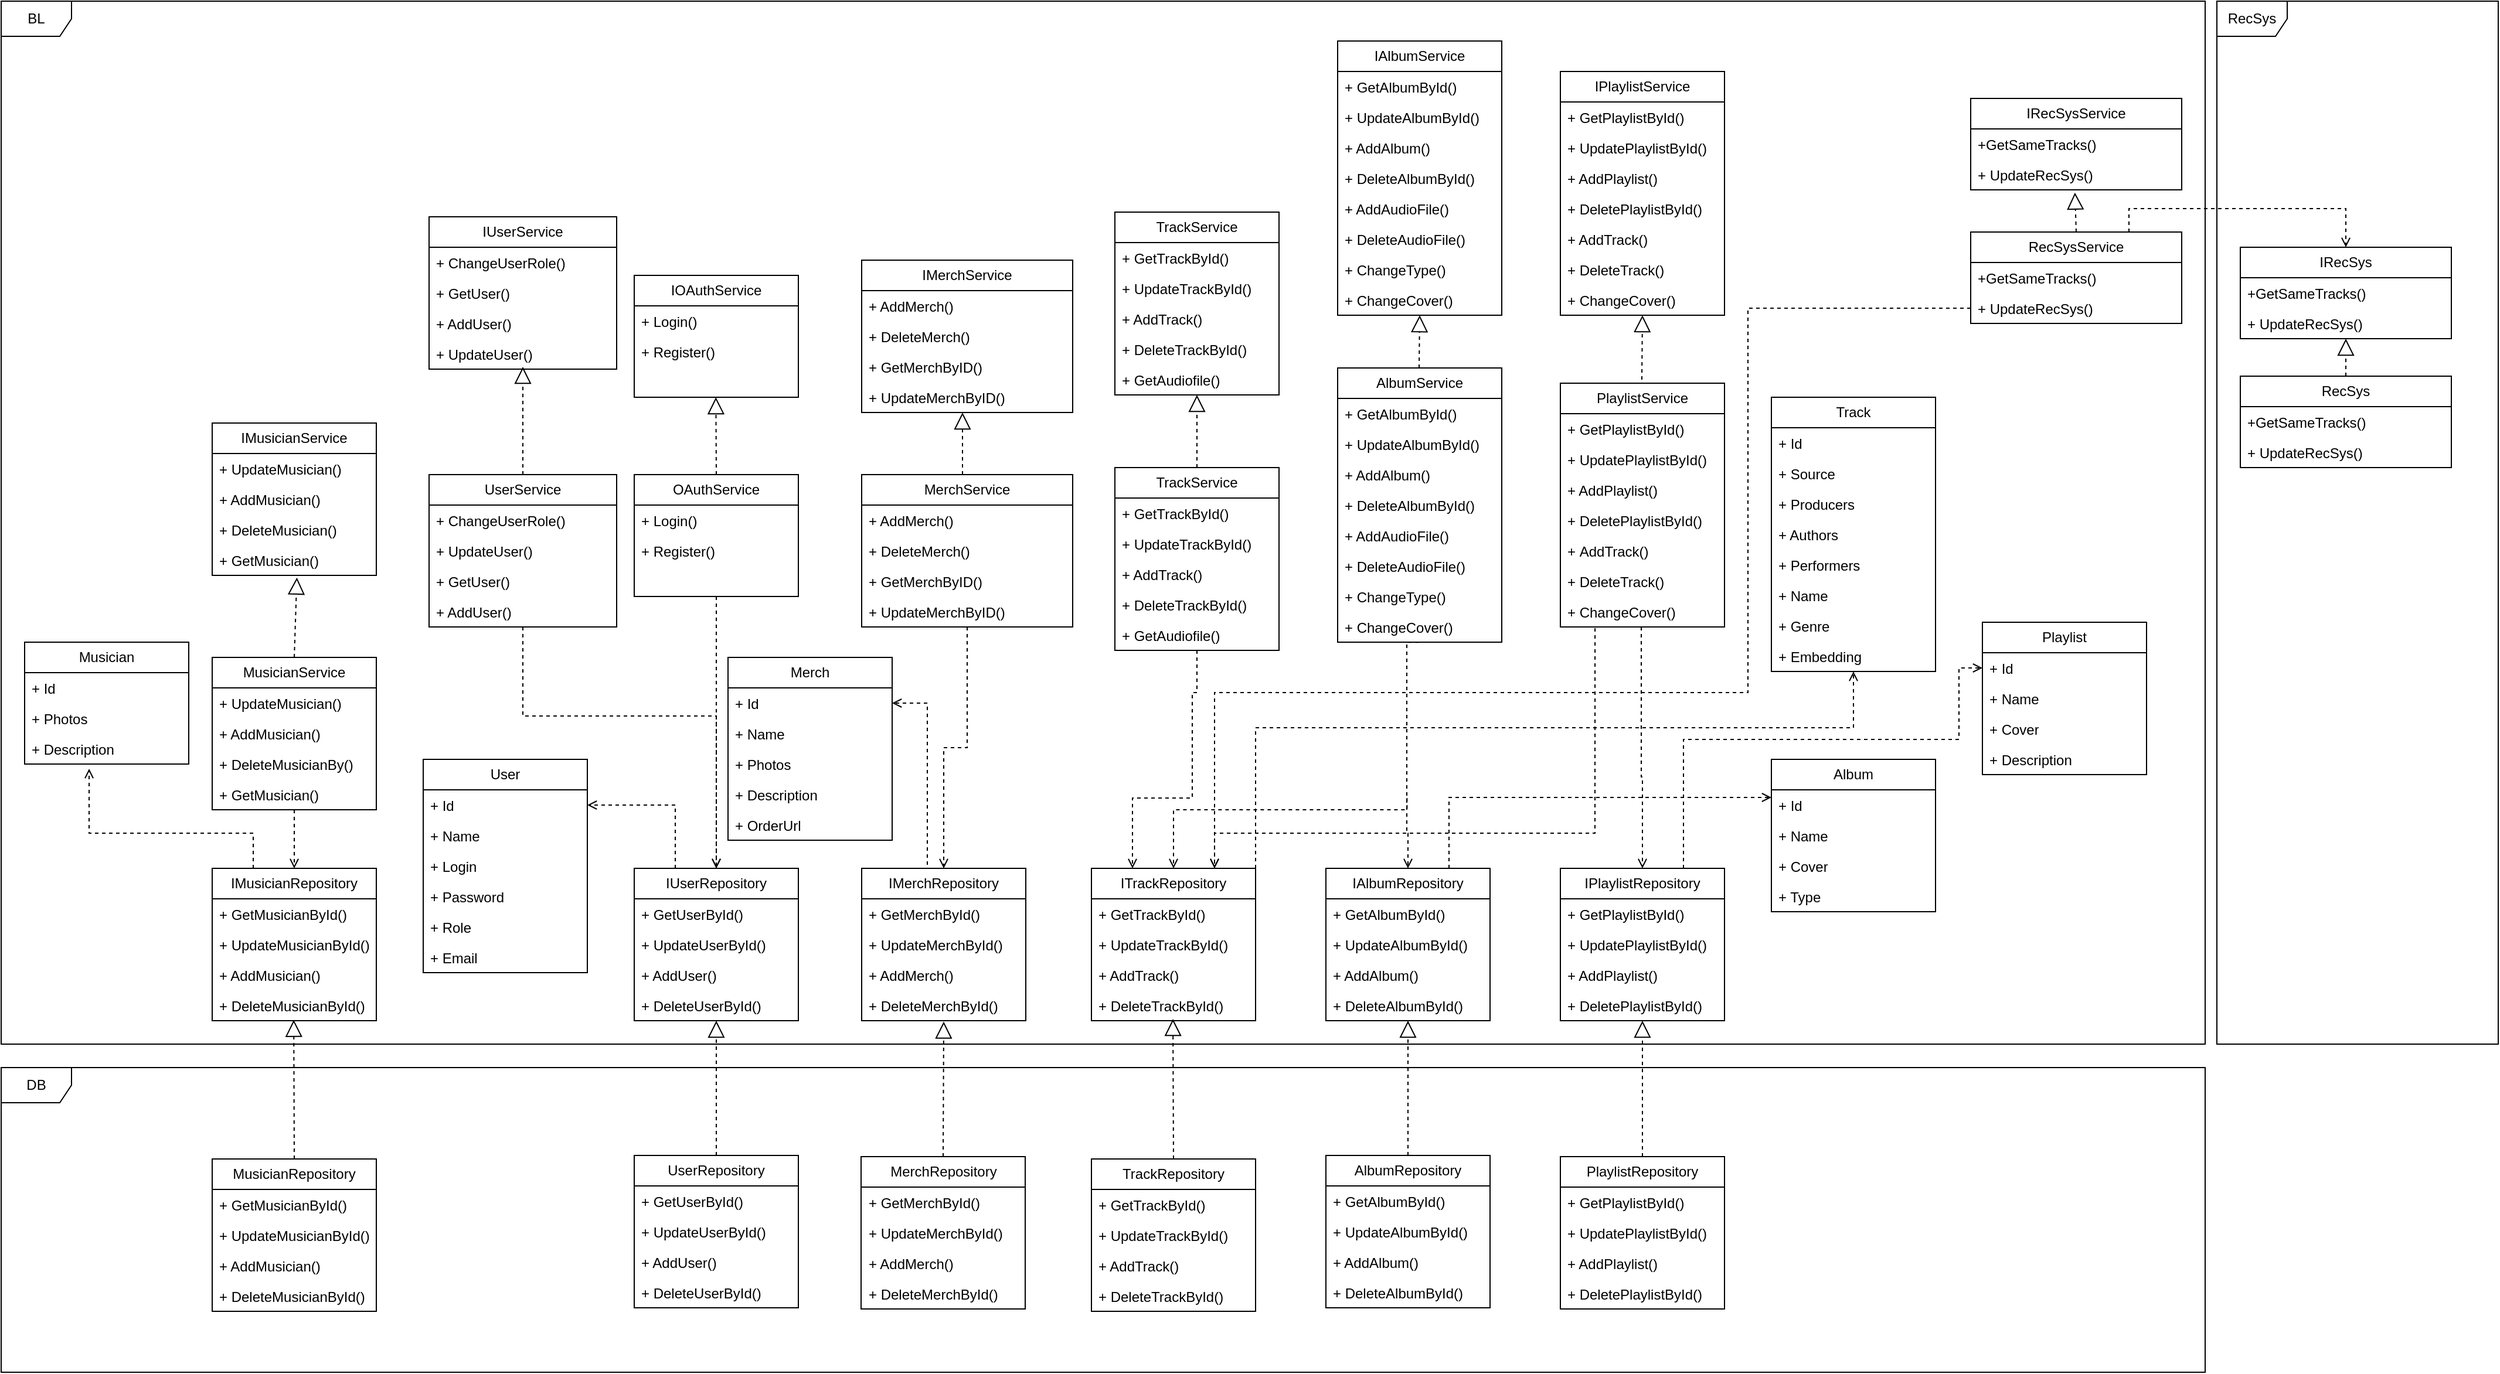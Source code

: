 <mxfile version="24.0.7" type="device">
  <diagram name="Страница — 1" id="3PLtPe2viCMwDkzXamIu">
    <mxGraphModel dx="2140" dy="1842" grid="1" gridSize="10" guides="1" tooltips="1" connect="1" arrows="1" fold="1" page="1" pageScale="1" pageWidth="827" pageHeight="1169" math="0" shadow="0">
      <root>
        <mxCell id="0" />
        <mxCell id="1" parent="0" />
        <mxCell id="2HSZdOFJDdNtO-0qa2Qu-1" value="DB" style="shape=umlFrame;whiteSpace=wrap;html=1;pointerEvents=0;" parent="1" vertex="1">
          <mxGeometry x="-320" y="120" width="1880" height="260" as="geometry" />
        </mxCell>
        <mxCell id="2HSZdOFJDdNtO-0qa2Qu-2" value="UserRepository" style="swimlane;fontStyle=0;childLayout=stackLayout;horizontal=1;startSize=26;fillColor=none;horizontalStack=0;resizeParent=1;resizeParentMax=0;resizeLast=0;collapsible=1;marginBottom=0;whiteSpace=wrap;html=1;" parent="1" vertex="1">
          <mxGeometry x="220" y="195" width="140" height="130" as="geometry" />
        </mxCell>
        <mxCell id="2HSZdOFJDdNtO-0qa2Qu-3" value="+ GetUserById()" style="text;strokeColor=none;fillColor=none;align=left;verticalAlign=top;spacingLeft=4;spacingRight=4;overflow=hidden;rotatable=0;points=[[0,0.5],[1,0.5]];portConstraint=eastwest;whiteSpace=wrap;html=1;" parent="2HSZdOFJDdNtO-0qa2Qu-2" vertex="1">
          <mxGeometry y="26" width="140" height="26" as="geometry" />
        </mxCell>
        <mxCell id="2HSZdOFJDdNtO-0qa2Qu-4" value="+ UpdateUserById()" style="text;strokeColor=none;fillColor=none;align=left;verticalAlign=top;spacingLeft=4;spacingRight=4;overflow=hidden;rotatable=0;points=[[0,0.5],[1,0.5]];portConstraint=eastwest;whiteSpace=wrap;html=1;" parent="2HSZdOFJDdNtO-0qa2Qu-2" vertex="1">
          <mxGeometry y="52" width="140" height="26" as="geometry" />
        </mxCell>
        <mxCell id="2HSZdOFJDdNtO-0qa2Qu-5" value="+ AddUser()" style="text;strokeColor=none;fillColor=none;align=left;verticalAlign=top;spacingLeft=4;spacingRight=4;overflow=hidden;rotatable=0;points=[[0,0.5],[1,0.5]];portConstraint=eastwest;whiteSpace=wrap;html=1;" parent="2HSZdOFJDdNtO-0qa2Qu-2" vertex="1">
          <mxGeometry y="78" width="140" height="26" as="geometry" />
        </mxCell>
        <mxCell id="2HSZdOFJDdNtO-0qa2Qu-8" value="+ DeleteUserById()" style="text;strokeColor=none;fillColor=none;align=left;verticalAlign=top;spacingLeft=4;spacingRight=4;overflow=hidden;rotatable=0;points=[[0,0.5],[1,0.5]];portConstraint=eastwest;whiteSpace=wrap;html=1;" parent="2HSZdOFJDdNtO-0qa2Qu-2" vertex="1">
          <mxGeometry y="104" width="140" height="26" as="geometry" />
        </mxCell>
        <mxCell id="2HSZdOFJDdNtO-0qa2Qu-376" style="edgeStyle=orthogonalEdgeStyle;rounded=0;orthogonalLoop=1;jettySize=auto;html=1;exitX=0.25;exitY=0;exitDx=0;exitDy=0;entryX=1;entryY=0.5;entryDx=0;entryDy=0;endArrow=open;endFill=0;dashed=1;" parent="1" source="2HSZdOFJDdNtO-0qa2Qu-9" target="2HSZdOFJDdNtO-0qa2Qu-370" edge="1">
          <mxGeometry relative="1" as="geometry" />
        </mxCell>
        <mxCell id="2HSZdOFJDdNtO-0qa2Qu-9" value="IUserRepository" style="swimlane;fontStyle=0;childLayout=stackLayout;horizontal=1;startSize=26;fillColor=none;horizontalStack=0;resizeParent=1;resizeParentMax=0;resizeLast=0;collapsible=1;marginBottom=0;whiteSpace=wrap;html=1;" parent="1" vertex="1">
          <mxGeometry x="220" y="-50" width="140" height="130" as="geometry" />
        </mxCell>
        <mxCell id="2HSZdOFJDdNtO-0qa2Qu-10" value="+ GetUserById()" style="text;strokeColor=none;fillColor=none;align=left;verticalAlign=top;spacingLeft=4;spacingRight=4;overflow=hidden;rotatable=0;points=[[0,0.5],[1,0.5]];portConstraint=eastwest;whiteSpace=wrap;html=1;" parent="2HSZdOFJDdNtO-0qa2Qu-9" vertex="1">
          <mxGeometry y="26" width="140" height="26" as="geometry" />
        </mxCell>
        <mxCell id="2HSZdOFJDdNtO-0qa2Qu-11" value="+ UpdateUserById()" style="text;strokeColor=none;fillColor=none;align=left;verticalAlign=top;spacingLeft=4;spacingRight=4;overflow=hidden;rotatable=0;points=[[0,0.5],[1,0.5]];portConstraint=eastwest;whiteSpace=wrap;html=1;" parent="2HSZdOFJDdNtO-0qa2Qu-9" vertex="1">
          <mxGeometry y="52" width="140" height="26" as="geometry" />
        </mxCell>
        <mxCell id="2HSZdOFJDdNtO-0qa2Qu-12" value="+ AddUser()" style="text;strokeColor=none;fillColor=none;align=left;verticalAlign=top;spacingLeft=4;spacingRight=4;overflow=hidden;rotatable=0;points=[[0,0.5],[1,0.5]];portConstraint=eastwest;whiteSpace=wrap;html=1;" parent="2HSZdOFJDdNtO-0qa2Qu-9" vertex="1">
          <mxGeometry y="78" width="140" height="26" as="geometry" />
        </mxCell>
        <mxCell id="2HSZdOFJDdNtO-0qa2Qu-13" value="+ DeleteUserById()" style="text;strokeColor=none;fillColor=none;align=left;verticalAlign=top;spacingLeft=4;spacingRight=4;overflow=hidden;rotatable=0;points=[[0,0.5],[1,0.5]];portConstraint=eastwest;whiteSpace=wrap;html=1;" parent="2HSZdOFJDdNtO-0qa2Qu-9" vertex="1">
          <mxGeometry y="104" width="140" height="26" as="geometry" />
        </mxCell>
        <mxCell id="2HSZdOFJDdNtO-0qa2Qu-15" value="" style="endArrow=block;dashed=1;endFill=0;endSize=12;html=1;rounded=0;exitX=0.5;exitY=0;exitDx=0;exitDy=0;" parent="1" source="2HSZdOFJDdNtO-0qa2Qu-2" target="2HSZdOFJDdNtO-0qa2Qu-13" edge="1">
          <mxGeometry width="160" relative="1" as="geometry">
            <mxPoint x="370" y="80" as="sourcePoint" />
            <mxPoint x="530" y="80" as="targetPoint" />
          </mxGeometry>
        </mxCell>
        <mxCell id="2HSZdOFJDdNtO-0qa2Qu-176" value="IOAuthService" style="swimlane;fontStyle=0;childLayout=stackLayout;horizontal=1;startSize=26;fillColor=none;horizontalStack=0;resizeParent=1;resizeParentMax=0;resizeLast=0;collapsible=1;marginBottom=0;whiteSpace=wrap;html=1;" parent="1" vertex="1">
          <mxGeometry x="220" y="-556" width="140" height="104" as="geometry" />
        </mxCell>
        <mxCell id="2HSZdOFJDdNtO-0qa2Qu-177" value="+ Login()" style="text;strokeColor=none;fillColor=none;align=left;verticalAlign=top;spacingLeft=4;spacingRight=4;overflow=hidden;rotatable=0;points=[[0,0.5],[1,0.5]];portConstraint=eastwest;whiteSpace=wrap;html=1;" parent="2HSZdOFJDdNtO-0qa2Qu-176" vertex="1">
          <mxGeometry y="26" width="140" height="26" as="geometry" />
        </mxCell>
        <mxCell id="2HSZdOFJDdNtO-0qa2Qu-178" value="+ Register()" style="text;strokeColor=none;fillColor=none;align=left;verticalAlign=top;spacingLeft=4;spacingRight=4;overflow=hidden;rotatable=0;points=[[0,0.5],[1,0.5]];portConstraint=eastwest;whiteSpace=wrap;html=1;" parent="2HSZdOFJDdNtO-0qa2Qu-176" vertex="1">
          <mxGeometry y="52" width="140" height="26" as="geometry" />
        </mxCell>
        <mxCell id="2HSZdOFJDdNtO-0qa2Qu-179" value="&lt;div&gt;&lt;br&gt;&lt;/div&gt;" style="text;strokeColor=none;fillColor=none;align=left;verticalAlign=top;spacingLeft=4;spacingRight=4;overflow=hidden;rotatable=0;points=[[0,0.5],[1,0.5]];portConstraint=eastwest;whiteSpace=wrap;html=1;" parent="2HSZdOFJDdNtO-0qa2Qu-176" vertex="1">
          <mxGeometry y="78" width="140" height="26" as="geometry" />
        </mxCell>
        <mxCell id="2HSZdOFJDdNtO-0qa2Qu-180" value="OAuthService" style="swimlane;fontStyle=0;childLayout=stackLayout;horizontal=1;startSize=26;fillColor=none;horizontalStack=0;resizeParent=1;resizeParentMax=0;resizeLast=0;collapsible=1;marginBottom=0;whiteSpace=wrap;html=1;" parent="1" vertex="1">
          <mxGeometry x="220" y="-386" width="140" height="104" as="geometry" />
        </mxCell>
        <mxCell id="2HSZdOFJDdNtO-0qa2Qu-181" value="+ Login()" style="text;strokeColor=none;fillColor=none;align=left;verticalAlign=top;spacingLeft=4;spacingRight=4;overflow=hidden;rotatable=0;points=[[0,0.5],[1,0.5]];portConstraint=eastwest;whiteSpace=wrap;html=1;" parent="2HSZdOFJDdNtO-0qa2Qu-180" vertex="1">
          <mxGeometry y="26" width="140" height="26" as="geometry" />
        </mxCell>
        <mxCell id="2HSZdOFJDdNtO-0qa2Qu-182" value="+ Register()" style="text;strokeColor=none;fillColor=none;align=left;verticalAlign=top;spacingLeft=4;spacingRight=4;overflow=hidden;rotatable=0;points=[[0,0.5],[1,0.5]];portConstraint=eastwest;whiteSpace=wrap;html=1;" parent="2HSZdOFJDdNtO-0qa2Qu-180" vertex="1">
          <mxGeometry y="52" width="140" height="26" as="geometry" />
        </mxCell>
        <mxCell id="2HSZdOFJDdNtO-0qa2Qu-183" value="&lt;div&gt;&lt;br&gt;&lt;/div&gt;" style="text;strokeColor=none;fillColor=none;align=left;verticalAlign=top;spacingLeft=4;spacingRight=4;overflow=hidden;rotatable=0;points=[[0,0.5],[1,0.5]];portConstraint=eastwest;whiteSpace=wrap;html=1;" parent="2HSZdOFJDdNtO-0qa2Qu-180" vertex="1">
          <mxGeometry y="78" width="140" height="26" as="geometry" />
        </mxCell>
        <mxCell id="2HSZdOFJDdNtO-0qa2Qu-190" value="" style="endArrow=open;html=1;rounded=0;dashed=1;entryX=0.5;entryY=0;entryDx=0;entryDy=0;endFill=0;" parent="1" source="2HSZdOFJDdNtO-0qa2Qu-180" target="2HSZdOFJDdNtO-0qa2Qu-9" edge="1">
          <mxGeometry width="50" height="50" relative="1" as="geometry">
            <mxPoint x="505" y="-194" as="sourcePoint" />
            <mxPoint x="505" y="-260" as="targetPoint" />
          </mxGeometry>
        </mxCell>
        <mxCell id="2HSZdOFJDdNtO-0qa2Qu-198" style="edgeStyle=orthogonalEdgeStyle;rounded=0;orthogonalLoop=1;jettySize=auto;html=1;exitX=0.5;exitY=1;exitDx=0;exitDy=0;entryX=0.5;entryY=0;entryDx=0;entryDy=0;dashed=1;endArrow=open;endFill=0;" parent="1" source="2HSZdOFJDdNtO-0qa2Qu-194" target="2HSZdOFJDdNtO-0qa2Qu-9" edge="1">
          <mxGeometry relative="1" as="geometry">
            <Array as="points">
              <mxPoint x="125" y="-180" />
              <mxPoint x="290" y="-180" />
            </Array>
          </mxGeometry>
        </mxCell>
        <mxCell id="2HSZdOFJDdNtO-0qa2Qu-194" value="UserService" style="swimlane;fontStyle=0;childLayout=stackLayout;horizontal=1;startSize=26;fillColor=none;horizontalStack=0;resizeParent=1;resizeParentMax=0;resizeLast=0;collapsible=1;marginBottom=0;whiteSpace=wrap;html=1;" parent="1" vertex="1">
          <mxGeometry x="45" y="-386" width="160" height="130" as="geometry" />
        </mxCell>
        <mxCell id="2HSZdOFJDdNtO-0qa2Qu-195" value="+ ChangeUserRole()" style="text;strokeColor=none;fillColor=none;align=left;verticalAlign=top;spacingLeft=4;spacingRight=4;overflow=hidden;rotatable=0;points=[[0,0.5],[1,0.5]];portConstraint=eastwest;whiteSpace=wrap;html=1;" parent="2HSZdOFJDdNtO-0qa2Qu-194" vertex="1">
          <mxGeometry y="26" width="160" height="26" as="geometry" />
        </mxCell>
        <mxCell id="2HSZdOFJDdNtO-0qa2Qu-349" value="+ UpdateUser()" style="text;strokeColor=none;fillColor=none;align=left;verticalAlign=top;spacingLeft=4;spacingRight=4;overflow=hidden;rotatable=0;points=[[0,0.5],[1,0.5]];portConstraint=eastwest;whiteSpace=wrap;html=1;" parent="2HSZdOFJDdNtO-0qa2Qu-194" vertex="1">
          <mxGeometry y="52" width="160" height="26" as="geometry" />
        </mxCell>
        <mxCell id="2HSZdOFJDdNtO-0qa2Qu-350" value="+ GetUser()" style="text;strokeColor=none;fillColor=none;align=left;verticalAlign=top;spacingLeft=4;spacingRight=4;overflow=hidden;rotatable=0;points=[[0,0.5],[1,0.5]];portConstraint=eastwest;whiteSpace=wrap;html=1;" parent="2HSZdOFJDdNtO-0qa2Qu-194" vertex="1">
          <mxGeometry y="78" width="160" height="26" as="geometry" />
        </mxCell>
        <mxCell id="2HSZdOFJDdNtO-0qa2Qu-351" value="+ AddUser()" style="text;strokeColor=none;fillColor=none;align=left;verticalAlign=top;spacingLeft=4;spacingRight=4;overflow=hidden;rotatable=0;points=[[0,0.5],[1,0.5]];portConstraint=eastwest;whiteSpace=wrap;html=1;" parent="2HSZdOFJDdNtO-0qa2Qu-194" vertex="1">
          <mxGeometry y="104" width="160" height="26" as="geometry" />
        </mxCell>
        <mxCell id="2HSZdOFJDdNtO-0qa2Qu-199" value="TrackRepository" style="swimlane;fontStyle=0;childLayout=stackLayout;horizontal=1;startSize=26;fillColor=none;horizontalStack=0;resizeParent=1;resizeParentMax=0;resizeLast=0;collapsible=1;marginBottom=0;whiteSpace=wrap;html=1;" parent="1" vertex="1">
          <mxGeometry x="610" y="198" width="140" height="130" as="geometry" />
        </mxCell>
        <mxCell id="2HSZdOFJDdNtO-0qa2Qu-200" value="+ GetTrackById()" style="text;strokeColor=none;fillColor=none;align=left;verticalAlign=top;spacingLeft=4;spacingRight=4;overflow=hidden;rotatable=0;points=[[0,0.5],[1,0.5]];portConstraint=eastwest;whiteSpace=wrap;html=1;" parent="2HSZdOFJDdNtO-0qa2Qu-199" vertex="1">
          <mxGeometry y="26" width="140" height="26" as="geometry" />
        </mxCell>
        <mxCell id="2HSZdOFJDdNtO-0qa2Qu-201" value="+ UpdateTrackById()" style="text;strokeColor=none;fillColor=none;align=left;verticalAlign=top;spacingLeft=4;spacingRight=4;overflow=hidden;rotatable=0;points=[[0,0.5],[1,0.5]];portConstraint=eastwest;whiteSpace=wrap;html=1;" parent="2HSZdOFJDdNtO-0qa2Qu-199" vertex="1">
          <mxGeometry y="52" width="140" height="26" as="geometry" />
        </mxCell>
        <mxCell id="2HSZdOFJDdNtO-0qa2Qu-202" value="+ AddTrack()" style="text;strokeColor=none;fillColor=none;align=left;verticalAlign=top;spacingLeft=4;spacingRight=4;overflow=hidden;rotatable=0;points=[[0,0.5],[1,0.5]];portConstraint=eastwest;whiteSpace=wrap;html=1;" parent="2HSZdOFJDdNtO-0qa2Qu-199" vertex="1">
          <mxGeometry y="78" width="140" height="26" as="geometry" />
        </mxCell>
        <mxCell id="2HSZdOFJDdNtO-0qa2Qu-203" value="+ DeleteTrackById()" style="text;strokeColor=none;fillColor=none;align=left;verticalAlign=top;spacingLeft=4;spacingRight=4;overflow=hidden;rotatable=0;points=[[0,0.5],[1,0.5]];portConstraint=eastwest;whiteSpace=wrap;html=1;" parent="2HSZdOFJDdNtO-0qa2Qu-199" vertex="1">
          <mxGeometry y="104" width="140" height="26" as="geometry" />
        </mxCell>
        <mxCell id="2HSZdOFJDdNtO-0qa2Qu-204" value="MerchRepository" style="swimlane;fontStyle=0;childLayout=stackLayout;horizontal=1;startSize=26;fillColor=none;horizontalStack=0;resizeParent=1;resizeParentMax=0;resizeLast=0;collapsible=1;marginBottom=0;whiteSpace=wrap;html=1;" parent="1" vertex="1">
          <mxGeometry x="413.5" y="196" width="140" height="130" as="geometry" />
        </mxCell>
        <mxCell id="2HSZdOFJDdNtO-0qa2Qu-205" value="+ GetMerchById()" style="text;strokeColor=none;fillColor=none;align=left;verticalAlign=top;spacingLeft=4;spacingRight=4;overflow=hidden;rotatable=0;points=[[0,0.5],[1,0.5]];portConstraint=eastwest;whiteSpace=wrap;html=1;" parent="2HSZdOFJDdNtO-0qa2Qu-204" vertex="1">
          <mxGeometry y="26" width="140" height="26" as="geometry" />
        </mxCell>
        <mxCell id="2HSZdOFJDdNtO-0qa2Qu-206" value="+ UpdateMerchById()" style="text;strokeColor=none;fillColor=none;align=left;verticalAlign=top;spacingLeft=4;spacingRight=4;overflow=hidden;rotatable=0;points=[[0,0.5],[1,0.5]];portConstraint=eastwest;whiteSpace=wrap;html=1;" parent="2HSZdOFJDdNtO-0qa2Qu-204" vertex="1">
          <mxGeometry y="52" width="140" height="26" as="geometry" />
        </mxCell>
        <mxCell id="2HSZdOFJDdNtO-0qa2Qu-207" value="+ AddMerch()" style="text;strokeColor=none;fillColor=none;align=left;verticalAlign=top;spacingLeft=4;spacingRight=4;overflow=hidden;rotatable=0;points=[[0,0.5],[1,0.5]];portConstraint=eastwest;whiteSpace=wrap;html=1;" parent="2HSZdOFJDdNtO-0qa2Qu-204" vertex="1">
          <mxGeometry y="78" width="140" height="26" as="geometry" />
        </mxCell>
        <mxCell id="2HSZdOFJDdNtO-0qa2Qu-208" value="+ DeleteMerchById()" style="text;strokeColor=none;fillColor=none;align=left;verticalAlign=top;spacingLeft=4;spacingRight=4;overflow=hidden;rotatable=0;points=[[0,0.5],[1,0.5]];portConstraint=eastwest;whiteSpace=wrap;html=1;" parent="2HSZdOFJDdNtO-0qa2Qu-204" vertex="1">
          <mxGeometry y="104" width="140" height="26" as="geometry" />
        </mxCell>
        <mxCell id="2HSZdOFJDdNtO-0qa2Qu-384" style="edgeStyle=orthogonalEdgeStyle;rounded=0;orthogonalLoop=1;jettySize=auto;html=1;exitX=0.25;exitY=0;exitDx=0;exitDy=0;entryX=1;entryY=0.5;entryDx=0;entryDy=0;dashed=1;endArrow=open;endFill=0;" parent="1" source="2HSZdOFJDdNtO-0qa2Qu-209" target="2HSZdOFJDdNtO-0qa2Qu-378" edge="1">
          <mxGeometry relative="1" as="geometry">
            <Array as="points">
              <mxPoint x="470" y="-50" />
              <mxPoint x="470" y="-191" />
            </Array>
          </mxGeometry>
        </mxCell>
        <mxCell id="2HSZdOFJDdNtO-0qa2Qu-209" value="IMerchRepository" style="swimlane;fontStyle=0;childLayout=stackLayout;horizontal=1;startSize=26;fillColor=none;horizontalStack=0;resizeParent=1;resizeParentMax=0;resizeLast=0;collapsible=1;marginBottom=0;whiteSpace=wrap;html=1;" parent="1" vertex="1">
          <mxGeometry x="414" y="-50" width="140" height="130" as="geometry" />
        </mxCell>
        <mxCell id="2HSZdOFJDdNtO-0qa2Qu-210" value="+ GetMerchById()" style="text;strokeColor=none;fillColor=none;align=left;verticalAlign=top;spacingLeft=4;spacingRight=4;overflow=hidden;rotatable=0;points=[[0,0.5],[1,0.5]];portConstraint=eastwest;whiteSpace=wrap;html=1;" parent="2HSZdOFJDdNtO-0qa2Qu-209" vertex="1">
          <mxGeometry y="26" width="140" height="26" as="geometry" />
        </mxCell>
        <mxCell id="2HSZdOFJDdNtO-0qa2Qu-211" value="+ UpdateMerchById()" style="text;strokeColor=none;fillColor=none;align=left;verticalAlign=top;spacingLeft=4;spacingRight=4;overflow=hidden;rotatable=0;points=[[0,0.5],[1,0.5]];portConstraint=eastwest;whiteSpace=wrap;html=1;" parent="2HSZdOFJDdNtO-0qa2Qu-209" vertex="1">
          <mxGeometry y="52" width="140" height="26" as="geometry" />
        </mxCell>
        <mxCell id="2HSZdOFJDdNtO-0qa2Qu-212" value="+ AddMerch()" style="text;strokeColor=none;fillColor=none;align=left;verticalAlign=top;spacingLeft=4;spacingRight=4;overflow=hidden;rotatable=0;points=[[0,0.5],[1,0.5]];portConstraint=eastwest;whiteSpace=wrap;html=1;" parent="2HSZdOFJDdNtO-0qa2Qu-209" vertex="1">
          <mxGeometry y="78" width="140" height="26" as="geometry" />
        </mxCell>
        <mxCell id="2HSZdOFJDdNtO-0qa2Qu-213" value="+ DeleteMerchById()" style="text;strokeColor=none;fillColor=none;align=left;verticalAlign=top;spacingLeft=4;spacingRight=4;overflow=hidden;rotatable=0;points=[[0,0.5],[1,0.5]];portConstraint=eastwest;whiteSpace=wrap;html=1;" parent="2HSZdOFJDdNtO-0qa2Qu-209" vertex="1">
          <mxGeometry y="104" width="140" height="26" as="geometry" />
        </mxCell>
        <mxCell id="2HSZdOFJDdNtO-0qa2Qu-214" value="" style="endArrow=block;dashed=1;endFill=0;endSize=12;html=1;rounded=0;exitX=0.5;exitY=0;exitDx=0;exitDy=0;entryX=0.5;entryY=1.029;entryDx=0;entryDy=0;entryPerimeter=0;" parent="1" source="2HSZdOFJDdNtO-0qa2Qu-204" target="2HSZdOFJDdNtO-0qa2Qu-213" edge="1">
          <mxGeometry width="160" relative="1" as="geometry">
            <mxPoint x="400" y="100" as="sourcePoint" />
            <mxPoint x="484" y="80" as="targetPoint" />
          </mxGeometry>
        </mxCell>
        <mxCell id="2HSZdOFJDdNtO-0qa2Qu-224" style="edgeStyle=orthogonalEdgeStyle;rounded=0;orthogonalLoop=1;jettySize=auto;html=1;exitX=0.5;exitY=1;exitDx=0;exitDy=0;entryX=0.5;entryY=0;entryDx=0;entryDy=0;dashed=1;endArrow=open;endFill=0;" parent="1" source="2HSZdOFJDdNtO-0qa2Qu-219" target="2HSZdOFJDdNtO-0qa2Qu-209" edge="1">
          <mxGeometry relative="1" as="geometry" />
        </mxCell>
        <mxCell id="2HSZdOFJDdNtO-0qa2Qu-219" value="MerchService" style="swimlane;fontStyle=0;childLayout=stackLayout;horizontal=1;startSize=26;fillColor=none;horizontalStack=0;resizeParent=1;resizeParentMax=0;resizeLast=0;collapsible=1;marginBottom=0;whiteSpace=wrap;html=1;" parent="1" vertex="1">
          <mxGeometry x="414" y="-386" width="180" height="130" as="geometry" />
        </mxCell>
        <mxCell id="2HSZdOFJDdNtO-0qa2Qu-220" value="+ AddMerch()" style="text;strokeColor=none;fillColor=none;align=left;verticalAlign=top;spacingLeft=4;spacingRight=4;overflow=hidden;rotatable=0;points=[[0,0.5],[1,0.5]];portConstraint=eastwest;whiteSpace=wrap;html=1;" parent="2HSZdOFJDdNtO-0qa2Qu-219" vertex="1">
          <mxGeometry y="26" width="180" height="26" as="geometry" />
        </mxCell>
        <mxCell id="2HSZdOFJDdNtO-0qa2Qu-221" value="+ DeleteMerch()" style="text;strokeColor=none;fillColor=none;align=left;verticalAlign=top;spacingLeft=4;spacingRight=4;overflow=hidden;rotatable=0;points=[[0,0.5],[1,0.5]];portConstraint=eastwest;whiteSpace=wrap;html=1;" parent="2HSZdOFJDdNtO-0qa2Qu-219" vertex="1">
          <mxGeometry y="52" width="180" height="26" as="geometry" />
        </mxCell>
        <mxCell id="2HSZdOFJDdNtO-0qa2Qu-222" value="+ GetMerchByID()&lt;div&gt;&lt;br&gt;&lt;/div&gt;" style="text;strokeColor=none;fillColor=none;align=left;verticalAlign=top;spacingLeft=4;spacingRight=4;overflow=hidden;rotatable=0;points=[[0,0.5],[1,0.5]];portConstraint=eastwest;whiteSpace=wrap;html=1;" parent="2HSZdOFJDdNtO-0qa2Qu-219" vertex="1">
          <mxGeometry y="78" width="180" height="26" as="geometry" />
        </mxCell>
        <mxCell id="2HSZdOFJDdNtO-0qa2Qu-225" value="+ UpdateMerchByID()&lt;div&gt;&lt;br&gt;&lt;/div&gt;" style="text;strokeColor=none;fillColor=none;align=left;verticalAlign=top;spacingLeft=4;spacingRight=4;overflow=hidden;rotatable=0;points=[[0,0.5],[1,0.5]];portConstraint=eastwest;whiteSpace=wrap;html=1;" parent="2HSZdOFJDdNtO-0qa2Qu-219" vertex="1">
          <mxGeometry y="104" width="180" height="26" as="geometry" />
        </mxCell>
        <mxCell id="2HSZdOFJDdNtO-0qa2Qu-226" value="IMerchService" style="swimlane;fontStyle=0;childLayout=stackLayout;horizontal=1;startSize=26;fillColor=none;horizontalStack=0;resizeParent=1;resizeParentMax=0;resizeLast=0;collapsible=1;marginBottom=0;whiteSpace=wrap;html=1;" parent="1" vertex="1">
          <mxGeometry x="414" y="-569" width="180" height="130" as="geometry" />
        </mxCell>
        <mxCell id="2HSZdOFJDdNtO-0qa2Qu-227" value="+ AddMerch()" style="text;strokeColor=none;fillColor=none;align=left;verticalAlign=top;spacingLeft=4;spacingRight=4;overflow=hidden;rotatable=0;points=[[0,0.5],[1,0.5]];portConstraint=eastwest;whiteSpace=wrap;html=1;" parent="2HSZdOFJDdNtO-0qa2Qu-226" vertex="1">
          <mxGeometry y="26" width="180" height="26" as="geometry" />
        </mxCell>
        <mxCell id="2HSZdOFJDdNtO-0qa2Qu-228" value="+ DeleteMerch()" style="text;strokeColor=none;fillColor=none;align=left;verticalAlign=top;spacingLeft=4;spacingRight=4;overflow=hidden;rotatable=0;points=[[0,0.5],[1,0.5]];portConstraint=eastwest;whiteSpace=wrap;html=1;" parent="2HSZdOFJDdNtO-0qa2Qu-226" vertex="1">
          <mxGeometry y="52" width="180" height="26" as="geometry" />
        </mxCell>
        <mxCell id="2HSZdOFJDdNtO-0qa2Qu-229" value="+ GetMerchByID()&lt;div&gt;&lt;br&gt;&lt;/div&gt;" style="text;strokeColor=none;fillColor=none;align=left;verticalAlign=top;spacingLeft=4;spacingRight=4;overflow=hidden;rotatable=0;points=[[0,0.5],[1,0.5]];portConstraint=eastwest;whiteSpace=wrap;html=1;" parent="2HSZdOFJDdNtO-0qa2Qu-226" vertex="1">
          <mxGeometry y="78" width="180" height="26" as="geometry" />
        </mxCell>
        <mxCell id="2HSZdOFJDdNtO-0qa2Qu-230" value="+ UpdateMerchByID()&lt;div&gt;&lt;br&gt;&lt;/div&gt;" style="text;strokeColor=none;fillColor=none;align=left;verticalAlign=top;spacingLeft=4;spacingRight=4;overflow=hidden;rotatable=0;points=[[0,0.5],[1,0.5]];portConstraint=eastwest;whiteSpace=wrap;html=1;" parent="2HSZdOFJDdNtO-0qa2Qu-226" vertex="1">
          <mxGeometry y="104" width="180" height="26" as="geometry" />
        </mxCell>
        <mxCell id="2HSZdOFJDdNtO-0qa2Qu-395" style="edgeStyle=orthogonalEdgeStyle;rounded=0;orthogonalLoop=1;jettySize=auto;html=1;exitX=1;exitY=0;exitDx=0;exitDy=0;endArrow=open;endFill=0;dashed=1;" parent="1" source="2HSZdOFJDdNtO-0qa2Qu-232" target="2HSZdOFJDdNtO-0qa2Qu-393" edge="1">
          <mxGeometry relative="1" as="geometry">
            <Array as="points">
              <mxPoint x="750" y="-170" />
              <mxPoint x="1260" y="-170" />
            </Array>
          </mxGeometry>
        </mxCell>
        <mxCell id="2HSZdOFJDdNtO-0qa2Qu-232" value="ITrackRepository" style="swimlane;fontStyle=0;childLayout=stackLayout;horizontal=1;startSize=26;fillColor=none;horizontalStack=0;resizeParent=1;resizeParentMax=0;resizeLast=0;collapsible=1;marginBottom=0;whiteSpace=wrap;html=1;" parent="1" vertex="1">
          <mxGeometry x="610" y="-50" width="140" height="130" as="geometry" />
        </mxCell>
        <mxCell id="2HSZdOFJDdNtO-0qa2Qu-233" value="+ GetTrackById()" style="text;strokeColor=none;fillColor=none;align=left;verticalAlign=top;spacingLeft=4;spacingRight=4;overflow=hidden;rotatable=0;points=[[0,0.5],[1,0.5]];portConstraint=eastwest;whiteSpace=wrap;html=1;" parent="2HSZdOFJDdNtO-0qa2Qu-232" vertex="1">
          <mxGeometry y="26" width="140" height="26" as="geometry" />
        </mxCell>
        <mxCell id="2HSZdOFJDdNtO-0qa2Qu-234" value="+ UpdateTrackById()" style="text;strokeColor=none;fillColor=none;align=left;verticalAlign=top;spacingLeft=4;spacingRight=4;overflow=hidden;rotatable=0;points=[[0,0.5],[1,0.5]];portConstraint=eastwest;whiteSpace=wrap;html=1;" parent="2HSZdOFJDdNtO-0qa2Qu-232" vertex="1">
          <mxGeometry y="52" width="140" height="26" as="geometry" />
        </mxCell>
        <mxCell id="2HSZdOFJDdNtO-0qa2Qu-235" value="+ AddTrack()" style="text;strokeColor=none;fillColor=none;align=left;verticalAlign=top;spacingLeft=4;spacingRight=4;overflow=hidden;rotatable=0;points=[[0,0.5],[1,0.5]];portConstraint=eastwest;whiteSpace=wrap;html=1;" parent="2HSZdOFJDdNtO-0qa2Qu-232" vertex="1">
          <mxGeometry y="78" width="140" height="26" as="geometry" />
        </mxCell>
        <mxCell id="2HSZdOFJDdNtO-0qa2Qu-236" value="+ DeleteTrackById()" style="text;strokeColor=none;fillColor=none;align=left;verticalAlign=top;spacingLeft=4;spacingRight=4;overflow=hidden;rotatable=0;points=[[0,0.5],[1,0.5]];portConstraint=eastwest;whiteSpace=wrap;html=1;" parent="2HSZdOFJDdNtO-0qa2Qu-232" vertex="1">
          <mxGeometry y="104" width="140" height="26" as="geometry" />
        </mxCell>
        <mxCell id="2HSZdOFJDdNtO-0qa2Qu-237" value="" style="endArrow=block;dashed=1;endFill=0;endSize=12;html=1;rounded=0;exitX=0.5;exitY=0;exitDx=0;exitDy=0;entryX=0.5;entryY=1.029;entryDx=0;entryDy=0;entryPerimeter=0;" parent="1" source="2HSZdOFJDdNtO-0qa2Qu-199" edge="1">
          <mxGeometry width="160" relative="1" as="geometry">
            <mxPoint x="679.52" y="193.5" as="sourcePoint" />
            <mxPoint x="679.52" y="78.5" as="targetPoint" />
          </mxGeometry>
        </mxCell>
        <mxCell id="2HSZdOFJDdNtO-0qa2Qu-238" value="AlbumRepository" style="swimlane;fontStyle=0;childLayout=stackLayout;horizontal=1;startSize=26;fillColor=none;horizontalStack=0;resizeParent=1;resizeParentMax=0;resizeLast=0;collapsible=1;marginBottom=0;whiteSpace=wrap;html=1;" parent="1" vertex="1">
          <mxGeometry x="810" y="195" width="140" height="130" as="geometry" />
        </mxCell>
        <mxCell id="2HSZdOFJDdNtO-0qa2Qu-239" value="+ GetAlbumById()" style="text;strokeColor=none;fillColor=none;align=left;verticalAlign=top;spacingLeft=4;spacingRight=4;overflow=hidden;rotatable=0;points=[[0,0.5],[1,0.5]];portConstraint=eastwest;whiteSpace=wrap;html=1;" parent="2HSZdOFJDdNtO-0qa2Qu-238" vertex="1">
          <mxGeometry y="26" width="140" height="26" as="geometry" />
        </mxCell>
        <mxCell id="2HSZdOFJDdNtO-0qa2Qu-240" value="+ UpdateAlbumById()" style="text;strokeColor=none;fillColor=none;align=left;verticalAlign=top;spacingLeft=4;spacingRight=4;overflow=hidden;rotatable=0;points=[[0,0.5],[1,0.5]];portConstraint=eastwest;whiteSpace=wrap;html=1;" parent="2HSZdOFJDdNtO-0qa2Qu-238" vertex="1">
          <mxGeometry y="52" width="140" height="26" as="geometry" />
        </mxCell>
        <mxCell id="2HSZdOFJDdNtO-0qa2Qu-241" value="+ AddAlbum()" style="text;strokeColor=none;fillColor=none;align=left;verticalAlign=top;spacingLeft=4;spacingRight=4;overflow=hidden;rotatable=0;points=[[0,0.5],[1,0.5]];portConstraint=eastwest;whiteSpace=wrap;html=1;" parent="2HSZdOFJDdNtO-0qa2Qu-238" vertex="1">
          <mxGeometry y="78" width="140" height="26" as="geometry" />
        </mxCell>
        <mxCell id="2HSZdOFJDdNtO-0qa2Qu-242" value="+ DeleteAlbumById()" style="text;strokeColor=none;fillColor=none;align=left;verticalAlign=top;spacingLeft=4;spacingRight=4;overflow=hidden;rotatable=0;points=[[0,0.5],[1,0.5]];portConstraint=eastwest;whiteSpace=wrap;html=1;" parent="2HSZdOFJDdNtO-0qa2Qu-238" vertex="1">
          <mxGeometry y="104" width="140" height="26" as="geometry" />
        </mxCell>
        <mxCell id="2HSZdOFJDdNtO-0qa2Qu-405" style="edgeStyle=orthogonalEdgeStyle;rounded=0;orthogonalLoop=1;jettySize=auto;html=1;exitX=0.75;exitY=0;exitDx=0;exitDy=0;entryX=0;entryY=0.25;entryDx=0;entryDy=0;dashed=1;endArrow=open;endFill=0;" parent="1" source="2HSZdOFJDdNtO-0qa2Qu-243" target="2HSZdOFJDdNtO-0qa2Qu-396" edge="1">
          <mxGeometry relative="1" as="geometry" />
        </mxCell>
        <mxCell id="2HSZdOFJDdNtO-0qa2Qu-243" value="IAlbumRepository" style="swimlane;fontStyle=0;childLayout=stackLayout;horizontal=1;startSize=26;fillColor=none;horizontalStack=0;resizeParent=1;resizeParentMax=0;resizeLast=0;collapsible=1;marginBottom=0;whiteSpace=wrap;html=1;" parent="1" vertex="1">
          <mxGeometry x="810" y="-50" width="140" height="130" as="geometry" />
        </mxCell>
        <mxCell id="2HSZdOFJDdNtO-0qa2Qu-244" value="+ GetAlbumById()" style="text;strokeColor=none;fillColor=none;align=left;verticalAlign=top;spacingLeft=4;spacingRight=4;overflow=hidden;rotatable=0;points=[[0,0.5],[1,0.5]];portConstraint=eastwest;whiteSpace=wrap;html=1;" parent="2HSZdOFJDdNtO-0qa2Qu-243" vertex="1">
          <mxGeometry y="26" width="140" height="26" as="geometry" />
        </mxCell>
        <mxCell id="2HSZdOFJDdNtO-0qa2Qu-245" value="+ UpdateAlbumById()" style="text;strokeColor=none;fillColor=none;align=left;verticalAlign=top;spacingLeft=4;spacingRight=4;overflow=hidden;rotatable=0;points=[[0,0.5],[1,0.5]];portConstraint=eastwest;whiteSpace=wrap;html=1;" parent="2HSZdOFJDdNtO-0qa2Qu-243" vertex="1">
          <mxGeometry y="52" width="140" height="26" as="geometry" />
        </mxCell>
        <mxCell id="2HSZdOFJDdNtO-0qa2Qu-246" value="+ AddAlbum()" style="text;strokeColor=none;fillColor=none;align=left;verticalAlign=top;spacingLeft=4;spacingRight=4;overflow=hidden;rotatable=0;points=[[0,0.5],[1,0.5]];portConstraint=eastwest;whiteSpace=wrap;html=1;" parent="2HSZdOFJDdNtO-0qa2Qu-243" vertex="1">
          <mxGeometry y="78" width="140" height="26" as="geometry" />
        </mxCell>
        <mxCell id="2HSZdOFJDdNtO-0qa2Qu-247" value="+ DeleteAlbumById()" style="text;strokeColor=none;fillColor=none;align=left;verticalAlign=top;spacingLeft=4;spacingRight=4;overflow=hidden;rotatable=0;points=[[0,0.5],[1,0.5]];portConstraint=eastwest;whiteSpace=wrap;html=1;" parent="2HSZdOFJDdNtO-0qa2Qu-243" vertex="1">
          <mxGeometry y="104" width="140" height="26" as="geometry" />
        </mxCell>
        <mxCell id="2HSZdOFJDdNtO-0qa2Qu-248" value="" style="endArrow=block;dashed=1;endFill=0;endSize=12;html=1;rounded=0;exitX=0.5;exitY=0;exitDx=0;exitDy=0;entryX=0.5;entryY=1;entryDx=0;entryDy=0;entryPerimeter=0;" parent="1" source="2HSZdOFJDdNtO-0qa2Qu-238" target="2HSZdOFJDdNtO-0qa2Qu-247" edge="1">
          <mxGeometry width="160" relative="1" as="geometry">
            <mxPoint x="800.48" y="190" as="sourcePoint" />
            <mxPoint x="800" y="70.5" as="targetPoint" />
          </mxGeometry>
        </mxCell>
        <mxCell id="2HSZdOFJDdNtO-0qa2Qu-411" style="edgeStyle=orthogonalEdgeStyle;rounded=0;orthogonalLoop=1;jettySize=auto;html=1;exitX=0.75;exitY=0;exitDx=0;exitDy=0;entryX=0;entryY=0.5;entryDx=0;entryDy=0;endArrow=open;endFill=0;dashed=1;" parent="1" source="2HSZdOFJDdNtO-0qa2Qu-249" target="2HSZdOFJDdNtO-0qa2Qu-407" edge="1">
          <mxGeometry relative="1" as="geometry">
            <Array as="points">
              <mxPoint x="1115" y="-160" />
              <mxPoint x="1350" y="-160" />
              <mxPoint x="1350" y="-221" />
            </Array>
          </mxGeometry>
        </mxCell>
        <mxCell id="2HSZdOFJDdNtO-0qa2Qu-249" value="IPlaylistRepository" style="swimlane;fontStyle=0;childLayout=stackLayout;horizontal=1;startSize=26;fillColor=none;horizontalStack=0;resizeParent=1;resizeParentMax=0;resizeLast=0;collapsible=1;marginBottom=0;whiteSpace=wrap;html=1;" parent="1" vertex="1">
          <mxGeometry x="1010" y="-50" width="140" height="130" as="geometry" />
        </mxCell>
        <mxCell id="2HSZdOFJDdNtO-0qa2Qu-250" value="+ GetPlaylistById()" style="text;strokeColor=none;fillColor=none;align=left;verticalAlign=top;spacingLeft=4;spacingRight=4;overflow=hidden;rotatable=0;points=[[0,0.5],[1,0.5]];portConstraint=eastwest;whiteSpace=wrap;html=1;" parent="2HSZdOFJDdNtO-0qa2Qu-249" vertex="1">
          <mxGeometry y="26" width="140" height="26" as="geometry" />
        </mxCell>
        <mxCell id="2HSZdOFJDdNtO-0qa2Qu-251" value="+ UpdatePlaylistById()" style="text;strokeColor=none;fillColor=none;align=left;verticalAlign=top;spacingLeft=4;spacingRight=4;overflow=hidden;rotatable=0;points=[[0,0.5],[1,0.5]];portConstraint=eastwest;whiteSpace=wrap;html=1;" parent="2HSZdOFJDdNtO-0qa2Qu-249" vertex="1">
          <mxGeometry y="52" width="140" height="26" as="geometry" />
        </mxCell>
        <mxCell id="2HSZdOFJDdNtO-0qa2Qu-252" value="+ AddPlaylist()" style="text;strokeColor=none;fillColor=none;align=left;verticalAlign=top;spacingLeft=4;spacingRight=4;overflow=hidden;rotatable=0;points=[[0,0.5],[1,0.5]];portConstraint=eastwest;whiteSpace=wrap;html=1;" parent="2HSZdOFJDdNtO-0qa2Qu-249" vertex="1">
          <mxGeometry y="78" width="140" height="26" as="geometry" />
        </mxCell>
        <mxCell id="2HSZdOFJDdNtO-0qa2Qu-253" value="+ DeletePlaylistById()" style="text;strokeColor=none;fillColor=none;align=left;verticalAlign=top;spacingLeft=4;spacingRight=4;overflow=hidden;rotatable=0;points=[[0,0.5],[1,0.5]];portConstraint=eastwest;whiteSpace=wrap;html=1;" parent="2HSZdOFJDdNtO-0qa2Qu-249" vertex="1">
          <mxGeometry y="104" width="140" height="26" as="geometry" />
        </mxCell>
        <mxCell id="2HSZdOFJDdNtO-0qa2Qu-254" value="PlaylistRepository" style="swimlane;fontStyle=0;childLayout=stackLayout;horizontal=1;startSize=26;fillColor=none;horizontalStack=0;resizeParent=1;resizeParentMax=0;resizeLast=0;collapsible=1;marginBottom=0;whiteSpace=wrap;html=1;" parent="1" vertex="1">
          <mxGeometry x="1010" y="196" width="140" height="130" as="geometry" />
        </mxCell>
        <mxCell id="2HSZdOFJDdNtO-0qa2Qu-255" value="+ GetPlaylistById()" style="text;strokeColor=none;fillColor=none;align=left;verticalAlign=top;spacingLeft=4;spacingRight=4;overflow=hidden;rotatable=0;points=[[0,0.5],[1,0.5]];portConstraint=eastwest;whiteSpace=wrap;html=1;" parent="2HSZdOFJDdNtO-0qa2Qu-254" vertex="1">
          <mxGeometry y="26" width="140" height="26" as="geometry" />
        </mxCell>
        <mxCell id="2HSZdOFJDdNtO-0qa2Qu-256" value="+ UpdatePlaylistById()" style="text;strokeColor=none;fillColor=none;align=left;verticalAlign=top;spacingLeft=4;spacingRight=4;overflow=hidden;rotatable=0;points=[[0,0.5],[1,0.5]];portConstraint=eastwest;whiteSpace=wrap;html=1;" parent="2HSZdOFJDdNtO-0qa2Qu-254" vertex="1">
          <mxGeometry y="52" width="140" height="26" as="geometry" />
        </mxCell>
        <mxCell id="2HSZdOFJDdNtO-0qa2Qu-257" value="+ AddPlaylist()" style="text;strokeColor=none;fillColor=none;align=left;verticalAlign=top;spacingLeft=4;spacingRight=4;overflow=hidden;rotatable=0;points=[[0,0.5],[1,0.5]];portConstraint=eastwest;whiteSpace=wrap;html=1;" parent="2HSZdOFJDdNtO-0qa2Qu-254" vertex="1">
          <mxGeometry y="78" width="140" height="26" as="geometry" />
        </mxCell>
        <mxCell id="2HSZdOFJDdNtO-0qa2Qu-258" value="+ DeletePlaylistById()" style="text;strokeColor=none;fillColor=none;align=left;verticalAlign=top;spacingLeft=4;spacingRight=4;overflow=hidden;rotatable=0;points=[[0,0.5],[1,0.5]];portConstraint=eastwest;whiteSpace=wrap;html=1;" parent="2HSZdOFJDdNtO-0qa2Qu-254" vertex="1">
          <mxGeometry y="104" width="140" height="26" as="geometry" />
        </mxCell>
        <mxCell id="2HSZdOFJDdNtO-0qa2Qu-259" value="" style="endArrow=block;dashed=1;endFill=0;endSize=12;html=1;rounded=0;exitX=0.5;exitY=0;exitDx=0;exitDy=0;" parent="1" source="2HSZdOFJDdNtO-0qa2Qu-254" target="2HSZdOFJDdNtO-0qa2Qu-253" edge="1">
          <mxGeometry width="160" relative="1" as="geometry">
            <mxPoint x="890" y="205" as="sourcePoint" />
            <mxPoint x="890" y="90" as="targetPoint" />
          </mxGeometry>
        </mxCell>
        <mxCell id="2HSZdOFJDdNtO-0qa2Qu-260" value="TrackService" style="swimlane;fontStyle=0;childLayout=stackLayout;horizontal=1;startSize=26;fillColor=none;horizontalStack=0;resizeParent=1;resizeParentMax=0;resizeLast=0;collapsible=1;marginBottom=0;whiteSpace=wrap;html=1;" parent="1" vertex="1">
          <mxGeometry x="630" y="-392" width="140" height="156" as="geometry" />
        </mxCell>
        <mxCell id="2HSZdOFJDdNtO-0qa2Qu-261" value="+ GetTrackById()" style="text;strokeColor=none;fillColor=none;align=left;verticalAlign=top;spacingLeft=4;spacingRight=4;overflow=hidden;rotatable=0;points=[[0,0.5],[1,0.5]];portConstraint=eastwest;whiteSpace=wrap;html=1;" parent="2HSZdOFJDdNtO-0qa2Qu-260" vertex="1">
          <mxGeometry y="26" width="140" height="26" as="geometry" />
        </mxCell>
        <mxCell id="2HSZdOFJDdNtO-0qa2Qu-262" value="+ UpdateTrackById()" style="text;strokeColor=none;fillColor=none;align=left;verticalAlign=top;spacingLeft=4;spacingRight=4;overflow=hidden;rotatable=0;points=[[0,0.5],[1,0.5]];portConstraint=eastwest;whiteSpace=wrap;html=1;" parent="2HSZdOFJDdNtO-0qa2Qu-260" vertex="1">
          <mxGeometry y="52" width="140" height="26" as="geometry" />
        </mxCell>
        <mxCell id="2HSZdOFJDdNtO-0qa2Qu-263" value="+ AddTrack()" style="text;strokeColor=none;fillColor=none;align=left;verticalAlign=top;spacingLeft=4;spacingRight=4;overflow=hidden;rotatable=0;points=[[0,0.5],[1,0.5]];portConstraint=eastwest;whiteSpace=wrap;html=1;" parent="2HSZdOFJDdNtO-0qa2Qu-260" vertex="1">
          <mxGeometry y="78" width="140" height="26" as="geometry" />
        </mxCell>
        <mxCell id="2HSZdOFJDdNtO-0qa2Qu-264" value="+ DeleteTrackById()" style="text;strokeColor=none;fillColor=none;align=left;verticalAlign=top;spacingLeft=4;spacingRight=4;overflow=hidden;rotatable=0;points=[[0,0.5],[1,0.5]];portConstraint=eastwest;whiteSpace=wrap;html=1;" parent="2HSZdOFJDdNtO-0qa2Qu-260" vertex="1">
          <mxGeometry y="104" width="140" height="26" as="geometry" />
        </mxCell>
        <mxCell id="utCYuwPVrzCHGT_Fp5_d-1" value="+ GetAudiofile()" style="text;strokeColor=none;fillColor=none;align=left;verticalAlign=top;spacingLeft=4;spacingRight=4;overflow=hidden;rotatable=0;points=[[0,0.5],[1,0.5]];portConstraint=eastwest;whiteSpace=wrap;html=1;" vertex="1" parent="2HSZdOFJDdNtO-0qa2Qu-260">
          <mxGeometry y="130" width="140" height="26" as="geometry" />
        </mxCell>
        <mxCell id="2HSZdOFJDdNtO-0qa2Qu-265" style="edgeStyle=orthogonalEdgeStyle;rounded=0;orthogonalLoop=1;jettySize=auto;html=1;exitX=0.5;exitY=1;exitDx=0;exitDy=0;entryX=0.25;entryY=0;entryDx=0;entryDy=0;dashed=1;endArrow=open;endFill=0;" parent="1" source="2HSZdOFJDdNtO-0qa2Qu-260" target="2HSZdOFJDdNtO-0qa2Qu-232" edge="1">
          <mxGeometry relative="1" as="geometry">
            <mxPoint x="514" y="-120" as="sourcePoint" />
            <mxPoint x="494" y="-40" as="targetPoint" />
            <Array as="points">
              <mxPoint x="700" y="-200" />
              <mxPoint x="696" y="-200" />
              <mxPoint x="696" y="-110" />
              <mxPoint x="645" y="-110" />
            </Array>
          </mxGeometry>
        </mxCell>
        <mxCell id="2HSZdOFJDdNtO-0qa2Qu-266" value="TrackService" style="swimlane;fontStyle=0;childLayout=stackLayout;horizontal=1;startSize=26;fillColor=none;horizontalStack=0;resizeParent=1;resizeParentMax=0;resizeLast=0;collapsible=1;marginBottom=0;whiteSpace=wrap;html=1;" parent="1" vertex="1">
          <mxGeometry x="630" y="-610" width="140" height="156" as="geometry" />
        </mxCell>
        <mxCell id="2HSZdOFJDdNtO-0qa2Qu-267" value="+ GetTrackById()" style="text;strokeColor=none;fillColor=none;align=left;verticalAlign=top;spacingLeft=4;spacingRight=4;overflow=hidden;rotatable=0;points=[[0,0.5],[1,0.5]];portConstraint=eastwest;whiteSpace=wrap;html=1;" parent="2HSZdOFJDdNtO-0qa2Qu-266" vertex="1">
          <mxGeometry y="26" width="140" height="26" as="geometry" />
        </mxCell>
        <mxCell id="2HSZdOFJDdNtO-0qa2Qu-268" value="+ UpdateTrackById()" style="text;strokeColor=none;fillColor=none;align=left;verticalAlign=top;spacingLeft=4;spacingRight=4;overflow=hidden;rotatable=0;points=[[0,0.5],[1,0.5]];portConstraint=eastwest;whiteSpace=wrap;html=1;" parent="2HSZdOFJDdNtO-0qa2Qu-266" vertex="1">
          <mxGeometry y="52" width="140" height="26" as="geometry" />
        </mxCell>
        <mxCell id="2HSZdOFJDdNtO-0qa2Qu-269" value="+ AddTrack()" style="text;strokeColor=none;fillColor=none;align=left;verticalAlign=top;spacingLeft=4;spacingRight=4;overflow=hidden;rotatable=0;points=[[0,0.5],[1,0.5]];portConstraint=eastwest;whiteSpace=wrap;html=1;" parent="2HSZdOFJDdNtO-0qa2Qu-266" vertex="1">
          <mxGeometry y="78" width="140" height="26" as="geometry" />
        </mxCell>
        <mxCell id="2HSZdOFJDdNtO-0qa2Qu-270" value="+ DeleteTrackById()" style="text;strokeColor=none;fillColor=none;align=left;verticalAlign=top;spacingLeft=4;spacingRight=4;overflow=hidden;rotatable=0;points=[[0,0.5],[1,0.5]];portConstraint=eastwest;whiteSpace=wrap;html=1;" parent="2HSZdOFJDdNtO-0qa2Qu-266" vertex="1">
          <mxGeometry y="104" width="140" height="26" as="geometry" />
        </mxCell>
        <mxCell id="utCYuwPVrzCHGT_Fp5_d-2" value="+ GetAudiofile()" style="text;strokeColor=none;fillColor=none;align=left;verticalAlign=top;spacingLeft=4;spacingRight=4;overflow=hidden;rotatable=0;points=[[0,0.5],[1,0.5]];portConstraint=eastwest;whiteSpace=wrap;html=1;" vertex="1" parent="2HSZdOFJDdNtO-0qa2Qu-266">
          <mxGeometry y="130" width="140" height="26" as="geometry" />
        </mxCell>
        <mxCell id="2HSZdOFJDdNtO-0qa2Qu-271" value="" style="endArrow=block;dashed=1;endFill=0;endSize=12;html=1;rounded=0;exitX=0.5;exitY=0;exitDx=0;exitDy=0;" parent="1" source="2HSZdOFJDdNtO-0qa2Qu-260" edge="1" target="utCYuwPVrzCHGT_Fp5_d-2">
          <mxGeometry width="160" relative="1" as="geometry">
            <mxPoint x="850" y="-363" as="sourcePoint" />
            <mxPoint x="700" y="-410" as="targetPoint" />
          </mxGeometry>
        </mxCell>
        <mxCell id="2HSZdOFJDdNtO-0qa2Qu-272" value="" style="endArrow=block;dashed=1;endFill=0;endSize=12;html=1;rounded=0;exitX=0.5;exitY=0;exitDx=0;exitDy=0;" parent="1" edge="1">
          <mxGeometry width="160" relative="1" as="geometry">
            <mxPoint x="500" y="-386" as="sourcePoint" />
            <mxPoint x="500" y="-439" as="targetPoint" />
          </mxGeometry>
        </mxCell>
        <mxCell id="2HSZdOFJDdNtO-0qa2Qu-273" value="" style="endArrow=block;dashed=1;endFill=0;endSize=12;html=1;rounded=0;exitX=0.5;exitY=0;exitDx=0;exitDy=0;" parent="1" source="2HSZdOFJDdNtO-0qa2Qu-180" edge="1">
          <mxGeometry width="160" relative="1" as="geometry">
            <mxPoint x="289.64" y="-399" as="sourcePoint" />
            <mxPoint x="289.64" y="-452" as="targetPoint" />
          </mxGeometry>
        </mxCell>
        <mxCell id="2HSZdOFJDdNtO-0qa2Qu-274" value="" style="endArrow=block;dashed=1;endFill=0;endSize=12;html=1;rounded=0;exitX=0.5;exitY=0;exitDx=0;exitDy=0;" parent="1" source="2HSZdOFJDdNtO-0qa2Qu-194" edge="1">
          <mxGeometry width="160" relative="1" as="geometry">
            <mxPoint x="130.36" y="-386" as="sourcePoint" />
            <mxPoint x="125.0" y="-478" as="targetPoint" />
          </mxGeometry>
        </mxCell>
        <mxCell id="2HSZdOFJDdNtO-0qa2Qu-275" value="AlbumService" style="swimlane;fontStyle=0;childLayout=stackLayout;horizontal=1;startSize=26;fillColor=none;horizontalStack=0;resizeParent=1;resizeParentMax=0;resizeLast=0;collapsible=1;marginBottom=0;whiteSpace=wrap;html=1;" parent="1" vertex="1">
          <mxGeometry x="820" y="-477" width="140" height="234" as="geometry" />
        </mxCell>
        <mxCell id="2HSZdOFJDdNtO-0qa2Qu-276" value="+ GetAlbumById()" style="text;strokeColor=none;fillColor=none;align=left;verticalAlign=top;spacingLeft=4;spacingRight=4;overflow=hidden;rotatable=0;points=[[0,0.5],[1,0.5]];portConstraint=eastwest;whiteSpace=wrap;html=1;" parent="2HSZdOFJDdNtO-0qa2Qu-275" vertex="1">
          <mxGeometry y="26" width="140" height="26" as="geometry" />
        </mxCell>
        <mxCell id="2HSZdOFJDdNtO-0qa2Qu-277" value="+ UpdateAlbumById()" style="text;strokeColor=none;fillColor=none;align=left;verticalAlign=top;spacingLeft=4;spacingRight=4;overflow=hidden;rotatable=0;points=[[0,0.5],[1,0.5]];portConstraint=eastwest;whiteSpace=wrap;html=1;" parent="2HSZdOFJDdNtO-0qa2Qu-275" vertex="1">
          <mxGeometry y="52" width="140" height="26" as="geometry" />
        </mxCell>
        <mxCell id="2HSZdOFJDdNtO-0qa2Qu-278" value="+ AddAlbum()" style="text;strokeColor=none;fillColor=none;align=left;verticalAlign=top;spacingLeft=4;spacingRight=4;overflow=hidden;rotatable=0;points=[[0,0.5],[1,0.5]];portConstraint=eastwest;whiteSpace=wrap;html=1;" parent="2HSZdOFJDdNtO-0qa2Qu-275" vertex="1">
          <mxGeometry y="78" width="140" height="26" as="geometry" />
        </mxCell>
        <mxCell id="2HSZdOFJDdNtO-0qa2Qu-279" value="+ DeleteAlbumById()" style="text;strokeColor=none;fillColor=none;align=left;verticalAlign=top;spacingLeft=4;spacingRight=4;overflow=hidden;rotatable=0;points=[[0,0.5],[1,0.5]];portConstraint=eastwest;whiteSpace=wrap;html=1;" parent="2HSZdOFJDdNtO-0qa2Qu-275" vertex="1">
          <mxGeometry y="104" width="140" height="26" as="geometry" />
        </mxCell>
        <mxCell id="2HSZdOFJDdNtO-0qa2Qu-280" value="+ AddAudioFile()" style="text;strokeColor=none;fillColor=none;align=left;verticalAlign=top;spacingLeft=4;spacingRight=4;overflow=hidden;rotatable=0;points=[[0,0.5],[1,0.5]];portConstraint=eastwest;whiteSpace=wrap;html=1;" parent="2HSZdOFJDdNtO-0qa2Qu-275" vertex="1">
          <mxGeometry y="130" width="140" height="26" as="geometry" />
        </mxCell>
        <mxCell id="2HSZdOFJDdNtO-0qa2Qu-281" value="+ DeleteAudioFile()" style="text;strokeColor=none;fillColor=none;align=left;verticalAlign=top;spacingLeft=4;spacingRight=4;overflow=hidden;rotatable=0;points=[[0,0.5],[1,0.5]];portConstraint=eastwest;whiteSpace=wrap;html=1;" parent="2HSZdOFJDdNtO-0qa2Qu-275" vertex="1">
          <mxGeometry y="156" width="140" height="26" as="geometry" />
        </mxCell>
        <mxCell id="2HSZdOFJDdNtO-0qa2Qu-282" value="+ ChangeType()" style="text;strokeColor=none;fillColor=none;align=left;verticalAlign=top;spacingLeft=4;spacingRight=4;overflow=hidden;rotatable=0;points=[[0,0.5],[1,0.5]];portConstraint=eastwest;whiteSpace=wrap;html=1;" parent="2HSZdOFJDdNtO-0qa2Qu-275" vertex="1">
          <mxGeometry y="182" width="140" height="26" as="geometry" />
        </mxCell>
        <mxCell id="2HSZdOFJDdNtO-0qa2Qu-283" value="+ ChangeCover()" style="text;strokeColor=none;fillColor=none;align=left;verticalAlign=top;spacingLeft=4;spacingRight=4;overflow=hidden;rotatable=0;points=[[0,0.5],[1,0.5]];portConstraint=eastwest;whiteSpace=wrap;html=1;" parent="2HSZdOFJDdNtO-0qa2Qu-275" vertex="1">
          <mxGeometry y="208" width="140" height="26" as="geometry" />
        </mxCell>
        <mxCell id="2HSZdOFJDdNtO-0qa2Qu-284" style="edgeStyle=orthogonalEdgeStyle;rounded=0;orthogonalLoop=1;jettySize=auto;html=1;exitX=0.494;exitY=1.021;exitDx=0;exitDy=0;entryX=0.5;entryY=0;entryDx=0;entryDy=0;dashed=1;exitPerimeter=0;endArrow=open;endFill=0;" parent="1" target="2HSZdOFJDdNtO-0qa2Qu-232" edge="1">
          <mxGeometry relative="1" as="geometry">
            <mxPoint x="879.16" y="-110.004" as="sourcePoint" />
            <mxPoint x="680" y="-43.55" as="targetPoint" />
            <Array as="points">
              <mxPoint x="879" y="-100" />
              <mxPoint x="680" y="-100" />
            </Array>
          </mxGeometry>
        </mxCell>
        <mxCell id="2HSZdOFJDdNtO-0qa2Qu-285" style="edgeStyle=orthogonalEdgeStyle;rounded=0;orthogonalLoop=1;jettySize=auto;html=1;exitX=0.494;exitY=1.004;exitDx=0;exitDy=0;entryX=0.5;entryY=0;entryDx=0;entryDy=0;dashed=1;exitPerimeter=0;endArrow=open;endFill=0;" parent="1" source="2HSZdOFJDdNtO-0qa2Qu-283" target="2HSZdOFJDdNtO-0qa2Qu-243" edge="1">
          <mxGeometry relative="1" as="geometry">
            <mxPoint x="888" y="-105" as="sourcePoint" />
            <mxPoint x="690" y="-40" as="targetPoint" />
            <Array as="points">
              <mxPoint x="879" y="-80" />
              <mxPoint x="880" y="-80" />
            </Array>
          </mxGeometry>
        </mxCell>
        <mxCell id="2HSZdOFJDdNtO-0qa2Qu-287" value="IAlbumService" style="swimlane;fontStyle=0;childLayout=stackLayout;horizontal=1;startSize=26;fillColor=none;horizontalStack=0;resizeParent=1;resizeParentMax=0;resizeLast=0;collapsible=1;marginBottom=0;whiteSpace=wrap;html=1;" parent="1" vertex="1">
          <mxGeometry x="820" y="-756" width="140" height="234" as="geometry" />
        </mxCell>
        <mxCell id="2HSZdOFJDdNtO-0qa2Qu-288" value="+ GetAlbumById()" style="text;strokeColor=none;fillColor=none;align=left;verticalAlign=top;spacingLeft=4;spacingRight=4;overflow=hidden;rotatable=0;points=[[0,0.5],[1,0.5]];portConstraint=eastwest;whiteSpace=wrap;html=1;" parent="2HSZdOFJDdNtO-0qa2Qu-287" vertex="1">
          <mxGeometry y="26" width="140" height="26" as="geometry" />
        </mxCell>
        <mxCell id="2HSZdOFJDdNtO-0qa2Qu-289" value="+ UpdateAlbumById()" style="text;strokeColor=none;fillColor=none;align=left;verticalAlign=top;spacingLeft=4;spacingRight=4;overflow=hidden;rotatable=0;points=[[0,0.5],[1,0.5]];portConstraint=eastwest;whiteSpace=wrap;html=1;" parent="2HSZdOFJDdNtO-0qa2Qu-287" vertex="1">
          <mxGeometry y="52" width="140" height="26" as="geometry" />
        </mxCell>
        <mxCell id="2HSZdOFJDdNtO-0qa2Qu-290" value="+ AddAlbum()" style="text;strokeColor=none;fillColor=none;align=left;verticalAlign=top;spacingLeft=4;spacingRight=4;overflow=hidden;rotatable=0;points=[[0,0.5],[1,0.5]];portConstraint=eastwest;whiteSpace=wrap;html=1;" parent="2HSZdOFJDdNtO-0qa2Qu-287" vertex="1">
          <mxGeometry y="78" width="140" height="26" as="geometry" />
        </mxCell>
        <mxCell id="2HSZdOFJDdNtO-0qa2Qu-291" value="+ DeleteAlbumById()" style="text;strokeColor=none;fillColor=none;align=left;verticalAlign=top;spacingLeft=4;spacingRight=4;overflow=hidden;rotatable=0;points=[[0,0.5],[1,0.5]];portConstraint=eastwest;whiteSpace=wrap;html=1;" parent="2HSZdOFJDdNtO-0qa2Qu-287" vertex="1">
          <mxGeometry y="104" width="140" height="26" as="geometry" />
        </mxCell>
        <mxCell id="2HSZdOFJDdNtO-0qa2Qu-292" value="+ AddAudioFile()" style="text;strokeColor=none;fillColor=none;align=left;verticalAlign=top;spacingLeft=4;spacingRight=4;overflow=hidden;rotatable=0;points=[[0,0.5],[1,0.5]];portConstraint=eastwest;whiteSpace=wrap;html=1;" parent="2HSZdOFJDdNtO-0qa2Qu-287" vertex="1">
          <mxGeometry y="130" width="140" height="26" as="geometry" />
        </mxCell>
        <mxCell id="2HSZdOFJDdNtO-0qa2Qu-293" value="+ DeleteAudioFile()" style="text;strokeColor=none;fillColor=none;align=left;verticalAlign=top;spacingLeft=4;spacingRight=4;overflow=hidden;rotatable=0;points=[[0,0.5],[1,0.5]];portConstraint=eastwest;whiteSpace=wrap;html=1;" parent="2HSZdOFJDdNtO-0qa2Qu-287" vertex="1">
          <mxGeometry y="156" width="140" height="26" as="geometry" />
        </mxCell>
        <mxCell id="2HSZdOFJDdNtO-0qa2Qu-294" value="+ ChangeType()" style="text;strokeColor=none;fillColor=none;align=left;verticalAlign=top;spacingLeft=4;spacingRight=4;overflow=hidden;rotatable=0;points=[[0,0.5],[1,0.5]];portConstraint=eastwest;whiteSpace=wrap;html=1;" parent="2HSZdOFJDdNtO-0qa2Qu-287" vertex="1">
          <mxGeometry y="182" width="140" height="26" as="geometry" />
        </mxCell>
        <mxCell id="2HSZdOFJDdNtO-0qa2Qu-295" value="+ ChangeCover()" style="text;strokeColor=none;fillColor=none;align=left;verticalAlign=top;spacingLeft=4;spacingRight=4;overflow=hidden;rotatable=0;points=[[0,0.5],[1,0.5]];portConstraint=eastwest;whiteSpace=wrap;html=1;" parent="2HSZdOFJDdNtO-0qa2Qu-287" vertex="1">
          <mxGeometry y="208" width="140" height="26" as="geometry" />
        </mxCell>
        <mxCell id="2HSZdOFJDdNtO-0qa2Qu-296" value="" style="endArrow=block;dashed=1;endFill=0;endSize=12;html=1;rounded=0;exitX=0.5;exitY=0;exitDx=0;exitDy=0;entryX=0.5;entryY=1;entryDx=0;entryDy=0;" parent="1" target="2HSZdOFJDdNtO-0qa2Qu-287" edge="1">
          <mxGeometry width="160" relative="1" as="geometry">
            <mxPoint x="889.5" y="-477" as="sourcePoint" />
            <mxPoint x="890" y="-516" as="targetPoint" />
          </mxGeometry>
        </mxCell>
        <mxCell id="2HSZdOFJDdNtO-0qa2Qu-306" value="IPlaylistService" style="swimlane;fontStyle=0;childLayout=stackLayout;horizontal=1;startSize=26;fillColor=none;horizontalStack=0;resizeParent=1;resizeParentMax=0;resizeLast=0;collapsible=1;marginBottom=0;whiteSpace=wrap;html=1;" parent="1" vertex="1">
          <mxGeometry x="1010" y="-730" width="140" height="208" as="geometry" />
        </mxCell>
        <mxCell id="2HSZdOFJDdNtO-0qa2Qu-307" value="+ GetPlaylistById()" style="text;strokeColor=none;fillColor=none;align=left;verticalAlign=top;spacingLeft=4;spacingRight=4;overflow=hidden;rotatable=0;points=[[0,0.5],[1,0.5]];portConstraint=eastwest;whiteSpace=wrap;html=1;" parent="2HSZdOFJDdNtO-0qa2Qu-306" vertex="1">
          <mxGeometry y="26" width="140" height="26" as="geometry" />
        </mxCell>
        <mxCell id="2HSZdOFJDdNtO-0qa2Qu-308" value="+ UpdatePlaylistById()" style="text;strokeColor=none;fillColor=none;align=left;verticalAlign=top;spacingLeft=4;spacingRight=4;overflow=hidden;rotatable=0;points=[[0,0.5],[1,0.5]];portConstraint=eastwest;whiteSpace=wrap;html=1;" parent="2HSZdOFJDdNtO-0qa2Qu-306" vertex="1">
          <mxGeometry y="52" width="140" height="26" as="geometry" />
        </mxCell>
        <mxCell id="2HSZdOFJDdNtO-0qa2Qu-309" value="+ AddPlaylist()" style="text;strokeColor=none;fillColor=none;align=left;verticalAlign=top;spacingLeft=4;spacingRight=4;overflow=hidden;rotatable=0;points=[[0,0.5],[1,0.5]];portConstraint=eastwest;whiteSpace=wrap;html=1;" parent="2HSZdOFJDdNtO-0qa2Qu-306" vertex="1">
          <mxGeometry y="78" width="140" height="26" as="geometry" />
        </mxCell>
        <mxCell id="2HSZdOFJDdNtO-0qa2Qu-310" value="+ DeletePlaylistById()" style="text;strokeColor=none;fillColor=none;align=left;verticalAlign=top;spacingLeft=4;spacingRight=4;overflow=hidden;rotatable=0;points=[[0,0.5],[1,0.5]];portConstraint=eastwest;whiteSpace=wrap;html=1;" parent="2HSZdOFJDdNtO-0qa2Qu-306" vertex="1">
          <mxGeometry y="104" width="140" height="26" as="geometry" />
        </mxCell>
        <mxCell id="2HSZdOFJDdNtO-0qa2Qu-311" value="+ AddTrack()" style="text;strokeColor=none;fillColor=none;align=left;verticalAlign=top;spacingLeft=4;spacingRight=4;overflow=hidden;rotatable=0;points=[[0,0.5],[1,0.5]];portConstraint=eastwest;whiteSpace=wrap;html=1;" parent="2HSZdOFJDdNtO-0qa2Qu-306" vertex="1">
          <mxGeometry y="130" width="140" height="26" as="geometry" />
        </mxCell>
        <mxCell id="2HSZdOFJDdNtO-0qa2Qu-312" value="+ DeleteTrack()" style="text;strokeColor=none;fillColor=none;align=left;verticalAlign=top;spacingLeft=4;spacingRight=4;overflow=hidden;rotatable=0;points=[[0,0.5],[1,0.5]];portConstraint=eastwest;whiteSpace=wrap;html=1;" parent="2HSZdOFJDdNtO-0qa2Qu-306" vertex="1">
          <mxGeometry y="156" width="140" height="26" as="geometry" />
        </mxCell>
        <mxCell id="2HSZdOFJDdNtO-0qa2Qu-314" value="+ ChangeCover()" style="text;strokeColor=none;fillColor=none;align=left;verticalAlign=top;spacingLeft=4;spacingRight=4;overflow=hidden;rotatable=0;points=[[0,0.5],[1,0.5]];portConstraint=eastwest;whiteSpace=wrap;html=1;" parent="2HSZdOFJDdNtO-0qa2Qu-306" vertex="1">
          <mxGeometry y="182" width="140" height="26" as="geometry" />
        </mxCell>
        <mxCell id="2HSZdOFJDdNtO-0qa2Qu-315" value="" style="endArrow=block;dashed=1;endFill=0;endSize=12;html=1;rounded=0;exitX=0.5;exitY=0;exitDx=0;exitDy=0;entryX=0.5;entryY=1;entryDx=0;entryDy=0;" parent="1" target="2HSZdOFJDdNtO-0qa2Qu-306" edge="1">
          <mxGeometry width="160" relative="1" as="geometry">
            <mxPoint x="1079.5" y="-467" as="sourcePoint" />
            <mxPoint x="1080" y="-506" as="targetPoint" />
          </mxGeometry>
        </mxCell>
        <mxCell id="2HSZdOFJDdNtO-0qa2Qu-316" value="PlaylistService" style="swimlane;fontStyle=0;childLayout=stackLayout;horizontal=1;startSize=26;fillColor=none;horizontalStack=0;resizeParent=1;resizeParentMax=0;resizeLast=0;collapsible=1;marginBottom=0;whiteSpace=wrap;html=1;" parent="1" vertex="1">
          <mxGeometry x="1010" y="-464" width="140" height="208" as="geometry" />
        </mxCell>
        <mxCell id="2HSZdOFJDdNtO-0qa2Qu-317" value="+ GetPlaylistById()" style="text;strokeColor=none;fillColor=none;align=left;verticalAlign=top;spacingLeft=4;spacingRight=4;overflow=hidden;rotatable=0;points=[[0,0.5],[1,0.5]];portConstraint=eastwest;whiteSpace=wrap;html=1;" parent="2HSZdOFJDdNtO-0qa2Qu-316" vertex="1">
          <mxGeometry y="26" width="140" height="26" as="geometry" />
        </mxCell>
        <mxCell id="2HSZdOFJDdNtO-0qa2Qu-318" value="+ UpdatePlaylistById()" style="text;strokeColor=none;fillColor=none;align=left;verticalAlign=top;spacingLeft=4;spacingRight=4;overflow=hidden;rotatable=0;points=[[0,0.5],[1,0.5]];portConstraint=eastwest;whiteSpace=wrap;html=1;" parent="2HSZdOFJDdNtO-0qa2Qu-316" vertex="1">
          <mxGeometry y="52" width="140" height="26" as="geometry" />
        </mxCell>
        <mxCell id="2HSZdOFJDdNtO-0qa2Qu-319" value="+ AddPlaylist()" style="text;strokeColor=none;fillColor=none;align=left;verticalAlign=top;spacingLeft=4;spacingRight=4;overflow=hidden;rotatable=0;points=[[0,0.5],[1,0.5]];portConstraint=eastwest;whiteSpace=wrap;html=1;" parent="2HSZdOFJDdNtO-0qa2Qu-316" vertex="1">
          <mxGeometry y="78" width="140" height="26" as="geometry" />
        </mxCell>
        <mxCell id="2HSZdOFJDdNtO-0qa2Qu-320" value="+ DeletePlaylistById()" style="text;strokeColor=none;fillColor=none;align=left;verticalAlign=top;spacingLeft=4;spacingRight=4;overflow=hidden;rotatable=0;points=[[0,0.5],[1,0.5]];portConstraint=eastwest;whiteSpace=wrap;html=1;" parent="2HSZdOFJDdNtO-0qa2Qu-316" vertex="1">
          <mxGeometry y="104" width="140" height="26" as="geometry" />
        </mxCell>
        <mxCell id="2HSZdOFJDdNtO-0qa2Qu-321" value="+&amp;nbsp;AddTrack()" style="text;strokeColor=none;fillColor=none;align=left;verticalAlign=top;spacingLeft=4;spacingRight=4;overflow=hidden;rotatable=0;points=[[0,0.5],[1,0.5]];portConstraint=eastwest;whiteSpace=wrap;html=1;" parent="2HSZdOFJDdNtO-0qa2Qu-316" vertex="1">
          <mxGeometry y="130" width="140" height="26" as="geometry" />
        </mxCell>
        <mxCell id="2HSZdOFJDdNtO-0qa2Qu-322" value="+ DeleteTrack()" style="text;strokeColor=none;fillColor=none;align=left;verticalAlign=top;spacingLeft=4;spacingRight=4;overflow=hidden;rotatable=0;points=[[0,0.5],[1,0.5]];portConstraint=eastwest;whiteSpace=wrap;html=1;" parent="2HSZdOFJDdNtO-0qa2Qu-316" vertex="1">
          <mxGeometry y="156" width="140" height="26" as="geometry" />
        </mxCell>
        <mxCell id="2HSZdOFJDdNtO-0qa2Qu-323" value="+ ChangeCover()" style="text;strokeColor=none;fillColor=none;align=left;verticalAlign=top;spacingLeft=4;spacingRight=4;overflow=hidden;rotatable=0;points=[[0,0.5],[1,0.5]];portConstraint=eastwest;whiteSpace=wrap;html=1;" parent="2HSZdOFJDdNtO-0qa2Qu-316" vertex="1">
          <mxGeometry y="182" width="140" height="26" as="geometry" />
        </mxCell>
        <mxCell id="2HSZdOFJDdNtO-0qa2Qu-324" style="edgeStyle=orthogonalEdgeStyle;rounded=0;orthogonalLoop=1;jettySize=auto;html=1;entryX=0.75;entryY=0;entryDx=0;entryDy=0;dashed=1;endArrow=open;endFill=0;exitX=0.211;exitY=1.038;exitDx=0;exitDy=0;exitPerimeter=0;" parent="1" source="2HSZdOFJDdNtO-0qa2Qu-323" target="2HSZdOFJDdNtO-0qa2Qu-232" edge="1">
          <mxGeometry relative="1" as="geometry">
            <mxPoint x="1040" y="-230" as="sourcePoint" />
            <mxPoint x="690" y="-33.55" as="targetPoint" />
            <Array as="points">
              <mxPoint x="1040" y="-80" />
              <mxPoint x="715" y="-80" />
            </Array>
          </mxGeometry>
        </mxCell>
        <mxCell id="2HSZdOFJDdNtO-0qa2Qu-325" style="edgeStyle=orthogonalEdgeStyle;rounded=0;orthogonalLoop=1;jettySize=auto;html=1;entryX=0.5;entryY=0;entryDx=0;entryDy=0;dashed=1;endArrow=open;endFill=0;" parent="1" source="2HSZdOFJDdNtO-0qa2Qu-323" target="2HSZdOFJDdNtO-0qa2Qu-249" edge="1">
          <mxGeometry relative="1" as="geometry">
            <mxPoint x="1078.74" y="-229.74" as="sourcePoint" />
            <mxPoint x="1281" y="-60" as="targetPoint" />
            <Array as="points">
              <mxPoint x="1079" y="-128" />
            </Array>
          </mxGeometry>
        </mxCell>
        <mxCell id="2HSZdOFJDdNtO-0qa2Qu-326" value="MusicianRepository" style="swimlane;fontStyle=0;childLayout=stackLayout;horizontal=1;startSize=26;fillColor=none;horizontalStack=0;resizeParent=1;resizeParentMax=0;resizeLast=0;collapsible=1;marginBottom=0;whiteSpace=wrap;html=1;" parent="1" vertex="1">
          <mxGeometry x="-140" y="198" width="140" height="130" as="geometry" />
        </mxCell>
        <mxCell id="2HSZdOFJDdNtO-0qa2Qu-327" value="+ GetMusicianById()" style="text;strokeColor=none;fillColor=none;align=left;verticalAlign=top;spacingLeft=4;spacingRight=4;overflow=hidden;rotatable=0;points=[[0,0.5],[1,0.5]];portConstraint=eastwest;whiteSpace=wrap;html=1;" parent="2HSZdOFJDdNtO-0qa2Qu-326" vertex="1">
          <mxGeometry y="26" width="140" height="26" as="geometry" />
        </mxCell>
        <mxCell id="2HSZdOFJDdNtO-0qa2Qu-328" value="+ UpdateMusicianById()" style="text;strokeColor=none;fillColor=none;align=left;verticalAlign=top;spacingLeft=4;spacingRight=4;overflow=hidden;rotatable=0;points=[[0,0.5],[1,0.5]];portConstraint=eastwest;whiteSpace=wrap;html=1;" parent="2HSZdOFJDdNtO-0qa2Qu-326" vertex="1">
          <mxGeometry y="52" width="140" height="26" as="geometry" />
        </mxCell>
        <mxCell id="2HSZdOFJDdNtO-0qa2Qu-329" value="+ AddMusician()" style="text;strokeColor=none;fillColor=none;align=left;verticalAlign=top;spacingLeft=4;spacingRight=4;overflow=hidden;rotatable=0;points=[[0,0.5],[1,0.5]];portConstraint=eastwest;whiteSpace=wrap;html=1;" parent="2HSZdOFJDdNtO-0qa2Qu-326" vertex="1">
          <mxGeometry y="78" width="140" height="26" as="geometry" />
        </mxCell>
        <mxCell id="2HSZdOFJDdNtO-0qa2Qu-330" value="+ DeleteMusicianById()" style="text;strokeColor=none;fillColor=none;align=left;verticalAlign=top;spacingLeft=4;spacingRight=4;overflow=hidden;rotatable=0;points=[[0,0.5],[1,0.5]];portConstraint=eastwest;whiteSpace=wrap;html=1;" parent="2HSZdOFJDdNtO-0qa2Qu-326" vertex="1">
          <mxGeometry y="104" width="140" height="26" as="geometry" />
        </mxCell>
        <mxCell id="2HSZdOFJDdNtO-0qa2Qu-331" value="IMusicianRepository" style="swimlane;fontStyle=0;childLayout=stackLayout;horizontal=1;startSize=26;fillColor=none;horizontalStack=0;resizeParent=1;resizeParentMax=0;resizeLast=0;collapsible=1;marginBottom=0;whiteSpace=wrap;html=1;" parent="1" vertex="1">
          <mxGeometry x="-140" y="-50" width="140" height="130" as="geometry" />
        </mxCell>
        <mxCell id="2HSZdOFJDdNtO-0qa2Qu-332" value="+ GetMusicianById()" style="text;strokeColor=none;fillColor=none;align=left;verticalAlign=top;spacingLeft=4;spacingRight=4;overflow=hidden;rotatable=0;points=[[0,0.5],[1,0.5]];portConstraint=eastwest;whiteSpace=wrap;html=1;" parent="2HSZdOFJDdNtO-0qa2Qu-331" vertex="1">
          <mxGeometry y="26" width="140" height="26" as="geometry" />
        </mxCell>
        <mxCell id="2HSZdOFJDdNtO-0qa2Qu-333" value="+ UpdateMusicianById()" style="text;strokeColor=none;fillColor=none;align=left;verticalAlign=top;spacingLeft=4;spacingRight=4;overflow=hidden;rotatable=0;points=[[0,0.5],[1,0.5]];portConstraint=eastwest;whiteSpace=wrap;html=1;" parent="2HSZdOFJDdNtO-0qa2Qu-331" vertex="1">
          <mxGeometry y="52" width="140" height="26" as="geometry" />
        </mxCell>
        <mxCell id="2HSZdOFJDdNtO-0qa2Qu-334" value="+ AddMusician()" style="text;strokeColor=none;fillColor=none;align=left;verticalAlign=top;spacingLeft=4;spacingRight=4;overflow=hidden;rotatable=0;points=[[0,0.5],[1,0.5]];portConstraint=eastwest;whiteSpace=wrap;html=1;" parent="2HSZdOFJDdNtO-0qa2Qu-331" vertex="1">
          <mxGeometry y="78" width="140" height="26" as="geometry" />
        </mxCell>
        <mxCell id="2HSZdOFJDdNtO-0qa2Qu-335" value="+ DeleteMusicianById()" style="text;strokeColor=none;fillColor=none;align=left;verticalAlign=top;spacingLeft=4;spacingRight=4;overflow=hidden;rotatable=0;points=[[0,0.5],[1,0.5]];portConstraint=eastwest;whiteSpace=wrap;html=1;" parent="2HSZdOFJDdNtO-0qa2Qu-331" vertex="1">
          <mxGeometry y="104" width="140" height="26" as="geometry" />
        </mxCell>
        <mxCell id="2HSZdOFJDdNtO-0qa2Qu-336" value="" style="endArrow=block;dashed=1;endFill=0;endSize=12;html=1;rounded=0;exitX=0.5;exitY=0;exitDx=0;exitDy=0;entryX=0.497;entryY=0.973;entryDx=0;entryDy=0;entryPerimeter=0;" parent="1" source="2HSZdOFJDdNtO-0qa2Qu-326" target="2HSZdOFJDdNtO-0qa2Qu-335" edge="1">
          <mxGeometry width="160" relative="1" as="geometry">
            <mxPoint x="70" y="185" as="sourcePoint" />
            <mxPoint x="70" y="70" as="targetPoint" />
          </mxGeometry>
        </mxCell>
        <mxCell id="2HSZdOFJDdNtO-0qa2Qu-337" value="MusicianService" style="swimlane;fontStyle=0;childLayout=stackLayout;horizontal=1;startSize=26;fillColor=none;horizontalStack=0;resizeParent=1;resizeParentMax=0;resizeLast=0;collapsible=1;marginBottom=0;whiteSpace=wrap;html=1;" parent="1" vertex="1">
          <mxGeometry x="-140" y="-230" width="140" height="130" as="geometry" />
        </mxCell>
        <mxCell id="2HSZdOFJDdNtO-0qa2Qu-339" value="+ UpdateMusician()" style="text;strokeColor=none;fillColor=none;align=left;verticalAlign=top;spacingLeft=4;spacingRight=4;overflow=hidden;rotatable=0;points=[[0,0.5],[1,0.5]];portConstraint=eastwest;whiteSpace=wrap;html=1;" parent="2HSZdOFJDdNtO-0qa2Qu-337" vertex="1">
          <mxGeometry y="26" width="140" height="26" as="geometry" />
        </mxCell>
        <mxCell id="2HSZdOFJDdNtO-0qa2Qu-340" value="+ AddMusician()" style="text;strokeColor=none;fillColor=none;align=left;verticalAlign=top;spacingLeft=4;spacingRight=4;overflow=hidden;rotatable=0;points=[[0,0.5],[1,0.5]];portConstraint=eastwest;whiteSpace=wrap;html=1;" parent="2HSZdOFJDdNtO-0qa2Qu-337" vertex="1">
          <mxGeometry y="52" width="140" height="26" as="geometry" />
        </mxCell>
        <mxCell id="2HSZdOFJDdNtO-0qa2Qu-341" value="+ DeleteMusicianBy()" style="text;strokeColor=none;fillColor=none;align=left;verticalAlign=top;spacingLeft=4;spacingRight=4;overflow=hidden;rotatable=0;points=[[0,0.5],[1,0.5]];portConstraint=eastwest;whiteSpace=wrap;html=1;" parent="2HSZdOFJDdNtO-0qa2Qu-337" vertex="1">
          <mxGeometry y="78" width="140" height="26" as="geometry" />
        </mxCell>
        <mxCell id="2HSZdOFJDdNtO-0qa2Qu-353" value="+ GetMusician()" style="text;strokeColor=none;fillColor=none;align=left;verticalAlign=top;spacingLeft=4;spacingRight=4;overflow=hidden;rotatable=0;points=[[0,0.5],[1,0.5]];portConstraint=eastwest;whiteSpace=wrap;html=1;" parent="2HSZdOFJDdNtO-0qa2Qu-337" vertex="1">
          <mxGeometry y="104" width="140" height="26" as="geometry" />
        </mxCell>
        <mxCell id="2HSZdOFJDdNtO-0qa2Qu-342" value="" style="endArrow=open;html=1;rounded=0;dashed=1;entryX=0.5;entryY=0;entryDx=0;entryDy=0;endFill=0;" parent="1" target="2HSZdOFJDdNtO-0qa2Qu-331" edge="1">
          <mxGeometry width="50" height="50" relative="1" as="geometry">
            <mxPoint x="-70" y="-100" as="sourcePoint" />
            <mxPoint x="70" y="16" as="targetPoint" />
          </mxGeometry>
        </mxCell>
        <mxCell id="2HSZdOFJDdNtO-0qa2Qu-343" value="IMusicianService" style="swimlane;fontStyle=0;childLayout=stackLayout;horizontal=1;startSize=26;fillColor=none;horizontalStack=0;resizeParent=1;resizeParentMax=0;resizeLast=0;collapsible=1;marginBottom=0;whiteSpace=wrap;html=1;" parent="1" vertex="1">
          <mxGeometry x="-140" y="-430" width="140" height="130" as="geometry" />
        </mxCell>
        <mxCell id="2HSZdOFJDdNtO-0qa2Qu-345" value="+ UpdateMusician()" style="text;strokeColor=none;fillColor=none;align=left;verticalAlign=top;spacingLeft=4;spacingRight=4;overflow=hidden;rotatable=0;points=[[0,0.5],[1,0.5]];portConstraint=eastwest;whiteSpace=wrap;html=1;" parent="2HSZdOFJDdNtO-0qa2Qu-343" vertex="1">
          <mxGeometry y="26" width="140" height="26" as="geometry" />
        </mxCell>
        <mxCell id="2HSZdOFJDdNtO-0qa2Qu-346" value="+ AddMusician()" style="text;strokeColor=none;fillColor=none;align=left;verticalAlign=top;spacingLeft=4;spacingRight=4;overflow=hidden;rotatable=0;points=[[0,0.5],[1,0.5]];portConstraint=eastwest;whiteSpace=wrap;html=1;" parent="2HSZdOFJDdNtO-0qa2Qu-343" vertex="1">
          <mxGeometry y="52" width="140" height="26" as="geometry" />
        </mxCell>
        <mxCell id="2HSZdOFJDdNtO-0qa2Qu-347" value="+ DeleteMusician()" style="text;strokeColor=none;fillColor=none;align=left;verticalAlign=top;spacingLeft=4;spacingRight=4;overflow=hidden;rotatable=0;points=[[0,0.5],[1,0.5]];portConstraint=eastwest;whiteSpace=wrap;html=1;" parent="2HSZdOFJDdNtO-0qa2Qu-343" vertex="1">
          <mxGeometry y="78" width="140" height="26" as="geometry" />
        </mxCell>
        <mxCell id="2HSZdOFJDdNtO-0qa2Qu-354" value="+ GetMusician()" style="text;strokeColor=none;fillColor=none;align=left;verticalAlign=top;spacingLeft=4;spacingRight=4;overflow=hidden;rotatable=0;points=[[0,0.5],[1,0.5]];portConstraint=eastwest;whiteSpace=wrap;html=1;" parent="2HSZdOFJDdNtO-0qa2Qu-343" vertex="1">
          <mxGeometry y="104" width="140" height="26" as="geometry" />
        </mxCell>
        <mxCell id="2HSZdOFJDdNtO-0qa2Qu-348" value="" style="endArrow=block;dashed=1;endFill=0;endSize=12;html=1;rounded=0;exitX=0.5;exitY=0;exitDx=0;exitDy=0;entryX=0.516;entryY=1.071;entryDx=0;entryDy=0;entryPerimeter=0;" parent="1" source="2HSZdOFJDdNtO-0qa2Qu-337" target="2HSZdOFJDdNtO-0qa2Qu-354" edge="1">
          <mxGeometry width="160" relative="1" as="geometry">
            <mxPoint x="300" y="-250" as="sourcePoint" />
            <mxPoint x="299.64" y="-316" as="targetPoint" />
          </mxGeometry>
        </mxCell>
        <mxCell id="2HSZdOFJDdNtO-0qa2Qu-356" value="IUserService" style="swimlane;fontStyle=0;childLayout=stackLayout;horizontal=1;startSize=26;fillColor=none;horizontalStack=0;resizeParent=1;resizeParentMax=0;resizeLast=0;collapsible=1;marginBottom=0;whiteSpace=wrap;html=1;" parent="1" vertex="1">
          <mxGeometry x="45" y="-606" width="160" height="130" as="geometry" />
        </mxCell>
        <mxCell id="2HSZdOFJDdNtO-0qa2Qu-357" value="+ ChangeUserRole()" style="text;strokeColor=none;fillColor=none;align=left;verticalAlign=top;spacingLeft=4;spacingRight=4;overflow=hidden;rotatable=0;points=[[0,0.5],[1,0.5]];portConstraint=eastwest;whiteSpace=wrap;html=1;" parent="2HSZdOFJDdNtO-0qa2Qu-356" vertex="1">
          <mxGeometry y="26" width="160" height="26" as="geometry" />
        </mxCell>
        <mxCell id="2HSZdOFJDdNtO-0qa2Qu-359" value="+ GetUser()" style="text;strokeColor=none;fillColor=none;align=left;verticalAlign=top;spacingLeft=4;spacingRight=4;overflow=hidden;rotatable=0;points=[[0,0.5],[1,0.5]];portConstraint=eastwest;whiteSpace=wrap;html=1;" parent="2HSZdOFJDdNtO-0qa2Qu-356" vertex="1">
          <mxGeometry y="52" width="160" height="26" as="geometry" />
        </mxCell>
        <mxCell id="2HSZdOFJDdNtO-0qa2Qu-360" value="+ AddUser()" style="text;strokeColor=none;fillColor=none;align=left;verticalAlign=top;spacingLeft=4;spacingRight=4;overflow=hidden;rotatable=0;points=[[0,0.5],[1,0.5]];portConstraint=eastwest;whiteSpace=wrap;html=1;" parent="2HSZdOFJDdNtO-0qa2Qu-356" vertex="1">
          <mxGeometry y="78" width="160" height="26" as="geometry" />
        </mxCell>
        <mxCell id="2HSZdOFJDdNtO-0qa2Qu-361" value="+ UpdateUser()" style="text;strokeColor=none;fillColor=none;align=left;verticalAlign=top;spacingLeft=4;spacingRight=4;overflow=hidden;rotatable=0;points=[[0,0.5],[1,0.5]];portConstraint=eastwest;whiteSpace=wrap;html=1;" parent="2HSZdOFJDdNtO-0qa2Qu-356" vertex="1">
          <mxGeometry y="104" width="160" height="26" as="geometry" />
        </mxCell>
        <mxCell id="2HSZdOFJDdNtO-0qa2Qu-362" value="BL" style="shape=umlFrame;whiteSpace=wrap;html=1;pointerEvents=0;" parent="1" vertex="1">
          <mxGeometry x="-320" y="-790" width="1880" height="890" as="geometry" />
        </mxCell>
        <mxCell id="2HSZdOFJDdNtO-0qa2Qu-363" value="Musician" style="swimlane;fontStyle=0;childLayout=stackLayout;horizontal=1;startSize=26;fillColor=none;horizontalStack=0;resizeParent=1;resizeParentMax=0;resizeLast=0;collapsible=1;marginBottom=0;whiteSpace=wrap;html=1;" parent="1" vertex="1">
          <mxGeometry x="-300" y="-243" width="140" height="104" as="geometry" />
        </mxCell>
        <mxCell id="2HSZdOFJDdNtO-0qa2Qu-364" value="+ Id" style="text;strokeColor=none;fillColor=none;align=left;verticalAlign=top;spacingLeft=4;spacingRight=4;overflow=hidden;rotatable=0;points=[[0,0.5],[1,0.5]];portConstraint=eastwest;whiteSpace=wrap;html=1;" parent="2HSZdOFJDdNtO-0qa2Qu-363" vertex="1">
          <mxGeometry y="26" width="140" height="26" as="geometry" />
        </mxCell>
        <mxCell id="2HSZdOFJDdNtO-0qa2Qu-365" value="+ Photos" style="text;strokeColor=none;fillColor=none;align=left;verticalAlign=top;spacingLeft=4;spacingRight=4;overflow=hidden;rotatable=0;points=[[0,0.5],[1,0.5]];portConstraint=eastwest;whiteSpace=wrap;html=1;" parent="2HSZdOFJDdNtO-0qa2Qu-363" vertex="1">
          <mxGeometry y="52" width="140" height="26" as="geometry" />
        </mxCell>
        <mxCell id="2HSZdOFJDdNtO-0qa2Qu-367" value="+ Description" style="text;strokeColor=none;fillColor=none;align=left;verticalAlign=top;spacingLeft=4;spacingRight=4;overflow=hidden;rotatable=0;points=[[0,0.5],[1,0.5]];portConstraint=eastwest;whiteSpace=wrap;html=1;" parent="2HSZdOFJDdNtO-0qa2Qu-363" vertex="1">
          <mxGeometry y="78" width="140" height="26" as="geometry" />
        </mxCell>
        <mxCell id="2HSZdOFJDdNtO-0qa2Qu-368" style="edgeStyle=orthogonalEdgeStyle;rounded=0;orthogonalLoop=1;jettySize=auto;html=1;exitX=0.25;exitY=0;exitDx=0;exitDy=0;entryX=0.393;entryY=1.154;entryDx=0;entryDy=0;entryPerimeter=0;dashed=1;endArrow=open;endFill=0;" parent="1" source="2HSZdOFJDdNtO-0qa2Qu-331" target="2HSZdOFJDdNtO-0qa2Qu-367" edge="1">
          <mxGeometry relative="1" as="geometry">
            <Array as="points">
              <mxPoint x="-105" y="-80" />
              <mxPoint x="-245" y="-80" />
            </Array>
          </mxGeometry>
        </mxCell>
        <mxCell id="2HSZdOFJDdNtO-0qa2Qu-369" value="User" style="swimlane;fontStyle=0;childLayout=stackLayout;horizontal=1;startSize=26;fillColor=none;horizontalStack=0;resizeParent=1;resizeParentMax=0;resizeLast=0;collapsible=1;marginBottom=0;whiteSpace=wrap;html=1;" parent="1" vertex="1">
          <mxGeometry x="40" y="-143" width="140" height="182" as="geometry" />
        </mxCell>
        <mxCell id="2HSZdOFJDdNtO-0qa2Qu-370" value="+ Id" style="text;strokeColor=none;fillColor=none;align=left;verticalAlign=top;spacingLeft=4;spacingRight=4;overflow=hidden;rotatable=0;points=[[0,0.5],[1,0.5]];portConstraint=eastwest;whiteSpace=wrap;html=1;" parent="2HSZdOFJDdNtO-0qa2Qu-369" vertex="1">
          <mxGeometry y="26" width="140" height="26" as="geometry" />
        </mxCell>
        <mxCell id="2HSZdOFJDdNtO-0qa2Qu-371" value="+ Name" style="text;strokeColor=none;fillColor=none;align=left;verticalAlign=top;spacingLeft=4;spacingRight=4;overflow=hidden;rotatable=0;points=[[0,0.5],[1,0.5]];portConstraint=eastwest;whiteSpace=wrap;html=1;" parent="2HSZdOFJDdNtO-0qa2Qu-369" vertex="1">
          <mxGeometry y="52" width="140" height="26" as="geometry" />
        </mxCell>
        <mxCell id="2HSZdOFJDdNtO-0qa2Qu-372" value="+ Login" style="text;strokeColor=none;fillColor=none;align=left;verticalAlign=top;spacingLeft=4;spacingRight=4;overflow=hidden;rotatable=0;points=[[0,0.5],[1,0.5]];portConstraint=eastwest;whiteSpace=wrap;html=1;" parent="2HSZdOFJDdNtO-0qa2Qu-369" vertex="1">
          <mxGeometry y="78" width="140" height="26" as="geometry" />
        </mxCell>
        <mxCell id="2HSZdOFJDdNtO-0qa2Qu-373" value="+ Password" style="text;strokeColor=none;fillColor=none;align=left;verticalAlign=top;spacingLeft=4;spacingRight=4;overflow=hidden;rotatable=0;points=[[0,0.5],[1,0.5]];portConstraint=eastwest;whiteSpace=wrap;html=1;" parent="2HSZdOFJDdNtO-0qa2Qu-369" vertex="1">
          <mxGeometry y="104" width="140" height="26" as="geometry" />
        </mxCell>
        <mxCell id="2HSZdOFJDdNtO-0qa2Qu-374" value="&lt;div&gt;+ Role&lt;/div&gt;&lt;div&gt;&lt;br&gt;&lt;/div&gt;" style="text;strokeColor=none;fillColor=none;align=left;verticalAlign=top;spacingLeft=4;spacingRight=4;overflow=hidden;rotatable=0;points=[[0,0.5],[1,0.5]];portConstraint=eastwest;whiteSpace=wrap;html=1;" parent="2HSZdOFJDdNtO-0qa2Qu-369" vertex="1">
          <mxGeometry y="130" width="140" height="26" as="geometry" />
        </mxCell>
        <mxCell id="2HSZdOFJDdNtO-0qa2Qu-375" value="&lt;div&gt;+ Email&lt;/div&gt;&lt;div&gt;&lt;br&gt;&lt;/div&gt;" style="text;strokeColor=none;fillColor=none;align=left;verticalAlign=top;spacingLeft=4;spacingRight=4;overflow=hidden;rotatable=0;points=[[0,0.5],[1,0.5]];portConstraint=eastwest;whiteSpace=wrap;html=1;" parent="2HSZdOFJDdNtO-0qa2Qu-369" vertex="1">
          <mxGeometry y="156" width="140" height="26" as="geometry" />
        </mxCell>
        <mxCell id="2HSZdOFJDdNtO-0qa2Qu-377" value="Merch" style="swimlane;fontStyle=0;childLayout=stackLayout;horizontal=1;startSize=26;fillColor=none;horizontalStack=0;resizeParent=1;resizeParentMax=0;resizeLast=0;collapsible=1;marginBottom=0;whiteSpace=wrap;html=1;" parent="1" vertex="1">
          <mxGeometry x="300" y="-230" width="140" height="156" as="geometry" />
        </mxCell>
        <mxCell id="2HSZdOFJDdNtO-0qa2Qu-378" value="+ Id" style="text;strokeColor=none;fillColor=none;align=left;verticalAlign=top;spacingLeft=4;spacingRight=4;overflow=hidden;rotatable=0;points=[[0,0.5],[1,0.5]];portConstraint=eastwest;whiteSpace=wrap;html=1;" parent="2HSZdOFJDdNtO-0qa2Qu-377" vertex="1">
          <mxGeometry y="26" width="140" height="26" as="geometry" />
        </mxCell>
        <mxCell id="2HSZdOFJDdNtO-0qa2Qu-379" value="+ Name" style="text;strokeColor=none;fillColor=none;align=left;verticalAlign=top;spacingLeft=4;spacingRight=4;overflow=hidden;rotatable=0;points=[[0,0.5],[1,0.5]];portConstraint=eastwest;whiteSpace=wrap;html=1;" parent="2HSZdOFJDdNtO-0qa2Qu-377" vertex="1">
          <mxGeometry y="52" width="140" height="26" as="geometry" />
        </mxCell>
        <mxCell id="2HSZdOFJDdNtO-0qa2Qu-380" value="+ Photos" style="text;strokeColor=none;fillColor=none;align=left;verticalAlign=top;spacingLeft=4;spacingRight=4;overflow=hidden;rotatable=0;points=[[0,0.5],[1,0.5]];portConstraint=eastwest;whiteSpace=wrap;html=1;" parent="2HSZdOFJDdNtO-0qa2Qu-377" vertex="1">
          <mxGeometry y="78" width="140" height="26" as="geometry" />
        </mxCell>
        <mxCell id="2HSZdOFJDdNtO-0qa2Qu-381" value="+ Description" style="text;strokeColor=none;fillColor=none;align=left;verticalAlign=top;spacingLeft=4;spacingRight=4;overflow=hidden;rotatable=0;points=[[0,0.5],[1,0.5]];portConstraint=eastwest;whiteSpace=wrap;html=1;" parent="2HSZdOFJDdNtO-0qa2Qu-377" vertex="1">
          <mxGeometry y="104" width="140" height="26" as="geometry" />
        </mxCell>
        <mxCell id="2HSZdOFJDdNtO-0qa2Qu-382" value="&lt;div&gt;+ OrderUrl&lt;/div&gt;&lt;div&gt;&lt;br&gt;&lt;/div&gt;" style="text;strokeColor=none;fillColor=none;align=left;verticalAlign=top;spacingLeft=4;spacingRight=4;overflow=hidden;rotatable=0;points=[[0,0.5],[1,0.5]];portConstraint=eastwest;whiteSpace=wrap;html=1;" parent="2HSZdOFJDdNtO-0qa2Qu-377" vertex="1">
          <mxGeometry y="130" width="140" height="26" as="geometry" />
        </mxCell>
        <mxCell id="2HSZdOFJDdNtO-0qa2Qu-385" value="Track" style="swimlane;fontStyle=0;childLayout=stackLayout;horizontal=1;startSize=26;fillColor=none;horizontalStack=0;resizeParent=1;resizeParentMax=0;resizeLast=0;collapsible=1;marginBottom=0;whiteSpace=wrap;html=1;" parent="1" vertex="1">
          <mxGeometry x="1190" y="-452" width="140" height="234" as="geometry" />
        </mxCell>
        <mxCell id="2HSZdOFJDdNtO-0qa2Qu-386" value="+ Id" style="text;strokeColor=none;fillColor=none;align=left;verticalAlign=top;spacingLeft=4;spacingRight=4;overflow=hidden;rotatable=0;points=[[0,0.5],[1,0.5]];portConstraint=eastwest;whiteSpace=wrap;html=1;" parent="2HSZdOFJDdNtO-0qa2Qu-385" vertex="1">
          <mxGeometry y="26" width="140" height="26" as="geometry" />
        </mxCell>
        <mxCell id="2HSZdOFJDdNtO-0qa2Qu-387" value="+ Source" style="text;strokeColor=none;fillColor=none;align=left;verticalAlign=top;spacingLeft=4;spacingRight=4;overflow=hidden;rotatable=0;points=[[0,0.5],[1,0.5]];portConstraint=eastwest;whiteSpace=wrap;html=1;" parent="2HSZdOFJDdNtO-0qa2Qu-385" vertex="1">
          <mxGeometry y="52" width="140" height="26" as="geometry" />
        </mxCell>
        <mxCell id="2HSZdOFJDdNtO-0qa2Qu-388" value="+ Producers" style="text;strokeColor=none;fillColor=none;align=left;verticalAlign=top;spacingLeft=4;spacingRight=4;overflow=hidden;rotatable=0;points=[[0,0.5],[1,0.5]];portConstraint=eastwest;whiteSpace=wrap;html=1;" parent="2HSZdOFJDdNtO-0qa2Qu-385" vertex="1">
          <mxGeometry y="78" width="140" height="26" as="geometry" />
        </mxCell>
        <mxCell id="2HSZdOFJDdNtO-0qa2Qu-389" value="+ Authors" style="text;strokeColor=none;fillColor=none;align=left;verticalAlign=top;spacingLeft=4;spacingRight=4;overflow=hidden;rotatable=0;points=[[0,0.5],[1,0.5]];portConstraint=eastwest;whiteSpace=wrap;html=1;" parent="2HSZdOFJDdNtO-0qa2Qu-385" vertex="1">
          <mxGeometry y="104" width="140" height="26" as="geometry" />
        </mxCell>
        <mxCell id="2HSZdOFJDdNtO-0qa2Qu-390" value="&lt;div&gt;+ Performers&lt;br&gt;&lt;/div&gt;&lt;div&gt;&lt;br&gt;&lt;/div&gt;" style="text;strokeColor=none;fillColor=none;align=left;verticalAlign=top;spacingLeft=4;spacingRight=4;overflow=hidden;rotatable=0;points=[[0,0.5],[1,0.5]];portConstraint=eastwest;whiteSpace=wrap;html=1;" parent="2HSZdOFJDdNtO-0qa2Qu-385" vertex="1">
          <mxGeometry y="130" width="140" height="26" as="geometry" />
        </mxCell>
        <mxCell id="2HSZdOFJDdNtO-0qa2Qu-391" value="&lt;div&gt;+ Name&lt;br&gt;&lt;/div&gt;&lt;div&gt;&lt;br&gt;&lt;/div&gt;" style="text;strokeColor=none;fillColor=none;align=left;verticalAlign=top;spacingLeft=4;spacingRight=4;overflow=hidden;rotatable=0;points=[[0,0.5],[1,0.5]];portConstraint=eastwest;whiteSpace=wrap;html=1;" parent="2HSZdOFJDdNtO-0qa2Qu-385" vertex="1">
          <mxGeometry y="156" width="140" height="26" as="geometry" />
        </mxCell>
        <mxCell id="2HSZdOFJDdNtO-0qa2Qu-392" value="&lt;div&gt;+ Genre&lt;br&gt;&lt;/div&gt;&lt;div&gt;&lt;br&gt;&lt;/div&gt;" style="text;strokeColor=none;fillColor=none;align=left;verticalAlign=top;spacingLeft=4;spacingRight=4;overflow=hidden;rotatable=0;points=[[0,0.5],[1,0.5]];portConstraint=eastwest;whiteSpace=wrap;html=1;" parent="2HSZdOFJDdNtO-0qa2Qu-385" vertex="1">
          <mxGeometry y="182" width="140" height="26" as="geometry" />
        </mxCell>
        <mxCell id="2HSZdOFJDdNtO-0qa2Qu-393" value="&lt;div&gt;+ Embedding&lt;br&gt;&lt;/div&gt;&lt;div&gt;&lt;br&gt;&lt;/div&gt;" style="text;strokeColor=none;fillColor=none;align=left;verticalAlign=top;spacingLeft=4;spacingRight=4;overflow=hidden;rotatable=0;points=[[0,0.5],[1,0.5]];portConstraint=eastwest;whiteSpace=wrap;html=1;" parent="2HSZdOFJDdNtO-0qa2Qu-385" vertex="1">
          <mxGeometry y="208" width="140" height="26" as="geometry" />
        </mxCell>
        <mxCell id="2HSZdOFJDdNtO-0qa2Qu-396" value="Album" style="swimlane;fontStyle=0;childLayout=stackLayout;horizontal=1;startSize=26;fillColor=none;horizontalStack=0;resizeParent=1;resizeParentMax=0;resizeLast=0;collapsible=1;marginBottom=0;whiteSpace=wrap;html=1;" parent="1" vertex="1">
          <mxGeometry x="1190" y="-143" width="140" height="130" as="geometry" />
        </mxCell>
        <mxCell id="2HSZdOFJDdNtO-0qa2Qu-397" value="+ Id" style="text;strokeColor=none;fillColor=none;align=left;verticalAlign=top;spacingLeft=4;spacingRight=4;overflow=hidden;rotatable=0;points=[[0,0.5],[1,0.5]];portConstraint=eastwest;whiteSpace=wrap;html=1;" parent="2HSZdOFJDdNtO-0qa2Qu-396" vertex="1">
          <mxGeometry y="26" width="140" height="26" as="geometry" />
        </mxCell>
        <mxCell id="2HSZdOFJDdNtO-0qa2Qu-398" value="+ Name" style="text;strokeColor=none;fillColor=none;align=left;verticalAlign=top;spacingLeft=4;spacingRight=4;overflow=hidden;rotatable=0;points=[[0,0.5],[1,0.5]];portConstraint=eastwest;whiteSpace=wrap;html=1;" parent="2HSZdOFJDdNtO-0qa2Qu-396" vertex="1">
          <mxGeometry y="52" width="140" height="26" as="geometry" />
        </mxCell>
        <mxCell id="2HSZdOFJDdNtO-0qa2Qu-399" value="+ Cover" style="text;strokeColor=none;fillColor=none;align=left;verticalAlign=top;spacingLeft=4;spacingRight=4;overflow=hidden;rotatable=0;points=[[0,0.5],[1,0.5]];portConstraint=eastwest;whiteSpace=wrap;html=1;" parent="2HSZdOFJDdNtO-0qa2Qu-396" vertex="1">
          <mxGeometry y="78" width="140" height="26" as="geometry" />
        </mxCell>
        <mxCell id="2HSZdOFJDdNtO-0qa2Qu-400" value="+ Type" style="text;strokeColor=none;fillColor=none;align=left;verticalAlign=top;spacingLeft=4;spacingRight=4;overflow=hidden;rotatable=0;points=[[0,0.5],[1,0.5]];portConstraint=eastwest;whiteSpace=wrap;html=1;" parent="2HSZdOFJDdNtO-0qa2Qu-396" vertex="1">
          <mxGeometry y="104" width="140" height="26" as="geometry" />
        </mxCell>
        <mxCell id="2HSZdOFJDdNtO-0qa2Qu-406" value="Playlist" style="swimlane;fontStyle=0;childLayout=stackLayout;horizontal=1;startSize=26;fillColor=none;horizontalStack=0;resizeParent=1;resizeParentMax=0;resizeLast=0;collapsible=1;marginBottom=0;whiteSpace=wrap;html=1;" parent="1" vertex="1">
          <mxGeometry x="1370" y="-260" width="140" height="130" as="geometry" />
        </mxCell>
        <mxCell id="2HSZdOFJDdNtO-0qa2Qu-407" value="+ Id" style="text;strokeColor=none;fillColor=none;align=left;verticalAlign=top;spacingLeft=4;spacingRight=4;overflow=hidden;rotatable=0;points=[[0,0.5],[1,0.5]];portConstraint=eastwest;whiteSpace=wrap;html=1;" parent="2HSZdOFJDdNtO-0qa2Qu-406" vertex="1">
          <mxGeometry y="26" width="140" height="26" as="geometry" />
        </mxCell>
        <mxCell id="2HSZdOFJDdNtO-0qa2Qu-408" value="+ Name" style="text;strokeColor=none;fillColor=none;align=left;verticalAlign=top;spacingLeft=4;spacingRight=4;overflow=hidden;rotatable=0;points=[[0,0.5],[1,0.5]];portConstraint=eastwest;whiteSpace=wrap;html=1;" parent="2HSZdOFJDdNtO-0qa2Qu-406" vertex="1">
          <mxGeometry y="52" width="140" height="26" as="geometry" />
        </mxCell>
        <mxCell id="2HSZdOFJDdNtO-0qa2Qu-409" value="+ Cover" style="text;strokeColor=none;fillColor=none;align=left;verticalAlign=top;spacingLeft=4;spacingRight=4;overflow=hidden;rotatable=0;points=[[0,0.5],[1,0.5]];portConstraint=eastwest;whiteSpace=wrap;html=1;" parent="2HSZdOFJDdNtO-0qa2Qu-406" vertex="1">
          <mxGeometry y="78" width="140" height="26" as="geometry" />
        </mxCell>
        <mxCell id="2HSZdOFJDdNtO-0qa2Qu-410" value="+ Description" style="text;strokeColor=none;fillColor=none;align=left;verticalAlign=top;spacingLeft=4;spacingRight=4;overflow=hidden;rotatable=0;points=[[0,0.5],[1,0.5]];portConstraint=eastwest;whiteSpace=wrap;html=1;" parent="2HSZdOFJDdNtO-0qa2Qu-406" vertex="1">
          <mxGeometry y="104" width="140" height="26" as="geometry" />
        </mxCell>
        <mxCell id="2HSZdOFJDdNtO-0qa2Qu-412" value="RecSys" style="shape=umlFrame;whiteSpace=wrap;html=1;pointerEvents=0;" parent="1" vertex="1">
          <mxGeometry x="1570" y="-790" width="240" height="890" as="geometry" />
        </mxCell>
        <mxCell id="2HSZdOFJDdNtO-0qa2Qu-413" value="IRecSys" style="swimlane;fontStyle=0;childLayout=stackLayout;horizontal=1;startSize=26;fillColor=none;horizontalStack=0;resizeParent=1;resizeParentMax=0;resizeLast=0;collapsible=1;marginBottom=0;whiteSpace=wrap;html=1;" parent="1" vertex="1">
          <mxGeometry x="1590" y="-580" width="180" height="78" as="geometry" />
        </mxCell>
        <mxCell id="2HSZdOFJDdNtO-0qa2Qu-414" value="+GetSameTracks()" style="text;strokeColor=none;fillColor=none;align=left;verticalAlign=top;spacingLeft=4;spacingRight=4;overflow=hidden;rotatable=0;points=[[0,0.5],[1,0.5]];portConstraint=eastwest;whiteSpace=wrap;html=1;" parent="2HSZdOFJDdNtO-0qa2Qu-413" vertex="1">
          <mxGeometry y="26" width="180" height="26" as="geometry" />
        </mxCell>
        <mxCell id="2HSZdOFJDdNtO-0qa2Qu-415" value="+ UpdateRecSys()" style="text;strokeColor=none;fillColor=none;align=left;verticalAlign=top;spacingLeft=4;spacingRight=4;overflow=hidden;rotatable=0;points=[[0,0.5],[1,0.5]];portConstraint=eastwest;whiteSpace=wrap;html=1;" parent="2HSZdOFJDdNtO-0qa2Qu-413" vertex="1">
          <mxGeometry y="52" width="180" height="26" as="geometry" />
        </mxCell>
        <mxCell id="2HSZdOFJDdNtO-0qa2Qu-416" value="RecSys" style="swimlane;fontStyle=0;childLayout=stackLayout;horizontal=1;startSize=26;fillColor=none;horizontalStack=0;resizeParent=1;resizeParentMax=0;resizeLast=0;collapsible=1;marginBottom=0;whiteSpace=wrap;html=1;" parent="1" vertex="1">
          <mxGeometry x="1590" y="-470" width="180" height="78" as="geometry" />
        </mxCell>
        <mxCell id="2HSZdOFJDdNtO-0qa2Qu-417" value="+GetSameTracks()" style="text;strokeColor=none;fillColor=none;align=left;verticalAlign=top;spacingLeft=4;spacingRight=4;overflow=hidden;rotatable=0;points=[[0,0.5],[1,0.5]];portConstraint=eastwest;whiteSpace=wrap;html=1;" parent="2HSZdOFJDdNtO-0qa2Qu-416" vertex="1">
          <mxGeometry y="26" width="180" height="26" as="geometry" />
        </mxCell>
        <mxCell id="2HSZdOFJDdNtO-0qa2Qu-418" value="+ UpdateRecSys()" style="text;strokeColor=none;fillColor=none;align=left;verticalAlign=top;spacingLeft=4;spacingRight=4;overflow=hidden;rotatable=0;points=[[0,0.5],[1,0.5]];portConstraint=eastwest;whiteSpace=wrap;html=1;" parent="2HSZdOFJDdNtO-0qa2Qu-416" vertex="1">
          <mxGeometry y="52" width="180" height="26" as="geometry" />
        </mxCell>
        <mxCell id="2HSZdOFJDdNtO-0qa2Qu-419" value="" style="endArrow=block;dashed=1;endFill=0;endSize=12;html=1;rounded=0;exitX=0.5;exitY=0;exitDx=0;exitDy=0;" parent="1" source="2HSZdOFJDdNtO-0qa2Qu-416" target="2HSZdOFJDdNtO-0qa2Qu-415" edge="1">
          <mxGeometry width="160" relative="1" as="geometry">
            <mxPoint x="1880" y="-395" as="sourcePoint" />
            <mxPoint x="1882" y="-463" as="targetPoint" />
          </mxGeometry>
        </mxCell>
        <mxCell id="2HSZdOFJDdNtO-0qa2Qu-430" style="edgeStyle=orthogonalEdgeStyle;rounded=0;orthogonalLoop=1;jettySize=auto;html=1;exitX=0.75;exitY=0;exitDx=0;exitDy=0;entryX=0.5;entryY=0;entryDx=0;entryDy=0;dashed=1;endArrow=open;endFill=0;" parent="1" source="2HSZdOFJDdNtO-0qa2Qu-420" target="2HSZdOFJDdNtO-0qa2Qu-413" edge="1">
          <mxGeometry relative="1" as="geometry" />
        </mxCell>
        <mxCell id="2HSZdOFJDdNtO-0qa2Qu-420" value="RecSysService" style="swimlane;fontStyle=0;childLayout=stackLayout;horizontal=1;startSize=26;fillColor=none;horizontalStack=0;resizeParent=1;resizeParentMax=0;resizeLast=0;collapsible=1;marginBottom=0;whiteSpace=wrap;html=1;" parent="1" vertex="1">
          <mxGeometry x="1360" y="-593" width="180" height="78" as="geometry" />
        </mxCell>
        <mxCell id="2HSZdOFJDdNtO-0qa2Qu-421" value="+GetSameTracks()" style="text;strokeColor=none;fillColor=none;align=left;verticalAlign=top;spacingLeft=4;spacingRight=4;overflow=hidden;rotatable=0;points=[[0,0.5],[1,0.5]];portConstraint=eastwest;whiteSpace=wrap;html=1;" parent="2HSZdOFJDdNtO-0qa2Qu-420" vertex="1">
          <mxGeometry y="26" width="180" height="26" as="geometry" />
        </mxCell>
        <mxCell id="2HSZdOFJDdNtO-0qa2Qu-422" value="+ UpdateRecSys()" style="text;strokeColor=none;fillColor=none;align=left;verticalAlign=top;spacingLeft=4;spacingRight=4;overflow=hidden;rotatable=0;points=[[0,0.5],[1,0.5]];portConstraint=eastwest;whiteSpace=wrap;html=1;" parent="2HSZdOFJDdNtO-0qa2Qu-420" vertex="1">
          <mxGeometry y="52" width="180" height="26" as="geometry" />
        </mxCell>
        <mxCell id="2HSZdOFJDdNtO-0qa2Qu-423" value="IRecSysService" style="swimlane;fontStyle=0;childLayout=stackLayout;horizontal=1;startSize=26;fillColor=none;horizontalStack=0;resizeParent=1;resizeParentMax=0;resizeLast=0;collapsible=1;marginBottom=0;whiteSpace=wrap;html=1;" parent="1" vertex="1">
          <mxGeometry x="1360" y="-707" width="180" height="78" as="geometry" />
        </mxCell>
        <mxCell id="2HSZdOFJDdNtO-0qa2Qu-424" value="+GetSameTracks()" style="text;strokeColor=none;fillColor=none;align=left;verticalAlign=top;spacingLeft=4;spacingRight=4;overflow=hidden;rotatable=0;points=[[0,0.5],[1,0.5]];portConstraint=eastwest;whiteSpace=wrap;html=1;" parent="2HSZdOFJDdNtO-0qa2Qu-423" vertex="1">
          <mxGeometry y="26" width="180" height="26" as="geometry" />
        </mxCell>
        <mxCell id="2HSZdOFJDdNtO-0qa2Qu-425" value="+ UpdateRecSys()" style="text;strokeColor=none;fillColor=none;align=left;verticalAlign=top;spacingLeft=4;spacingRight=4;overflow=hidden;rotatable=0;points=[[0,0.5],[1,0.5]];portConstraint=eastwest;whiteSpace=wrap;html=1;" parent="2HSZdOFJDdNtO-0qa2Qu-423" vertex="1">
          <mxGeometry y="52" width="180" height="26" as="geometry" />
        </mxCell>
        <mxCell id="2HSZdOFJDdNtO-0qa2Qu-427" value="" style="endArrow=block;dashed=1;endFill=0;endSize=12;html=1;rounded=0;exitX=0.5;exitY=0;exitDx=0;exitDy=0;entryX=0.494;entryY=1.09;entryDx=0;entryDy=0;entryPerimeter=0;" parent="1" source="2HSZdOFJDdNtO-0qa2Qu-420" target="2HSZdOFJDdNtO-0qa2Qu-425" edge="1">
          <mxGeometry width="160" relative="1" as="geometry">
            <mxPoint x="1440" y="-599" as="sourcePoint" />
            <mxPoint x="1440" y="-631" as="targetPoint" />
          </mxGeometry>
        </mxCell>
        <mxCell id="2HSZdOFJDdNtO-0qa2Qu-431" style="edgeStyle=orthogonalEdgeStyle;rounded=0;orthogonalLoop=1;jettySize=auto;html=1;exitX=0;exitY=0.5;exitDx=0;exitDy=0;entryX=0.75;entryY=0;entryDx=0;entryDy=0;endArrow=open;endFill=0;dashed=1;" parent="1" source="2HSZdOFJDdNtO-0qa2Qu-422" target="2HSZdOFJDdNtO-0qa2Qu-232" edge="1">
          <mxGeometry relative="1" as="geometry">
            <Array as="points">
              <mxPoint x="1170" y="-528" />
              <mxPoint x="1170" y="-200" />
              <mxPoint x="715" y="-200" />
            </Array>
          </mxGeometry>
        </mxCell>
      </root>
    </mxGraphModel>
  </diagram>
</mxfile>
